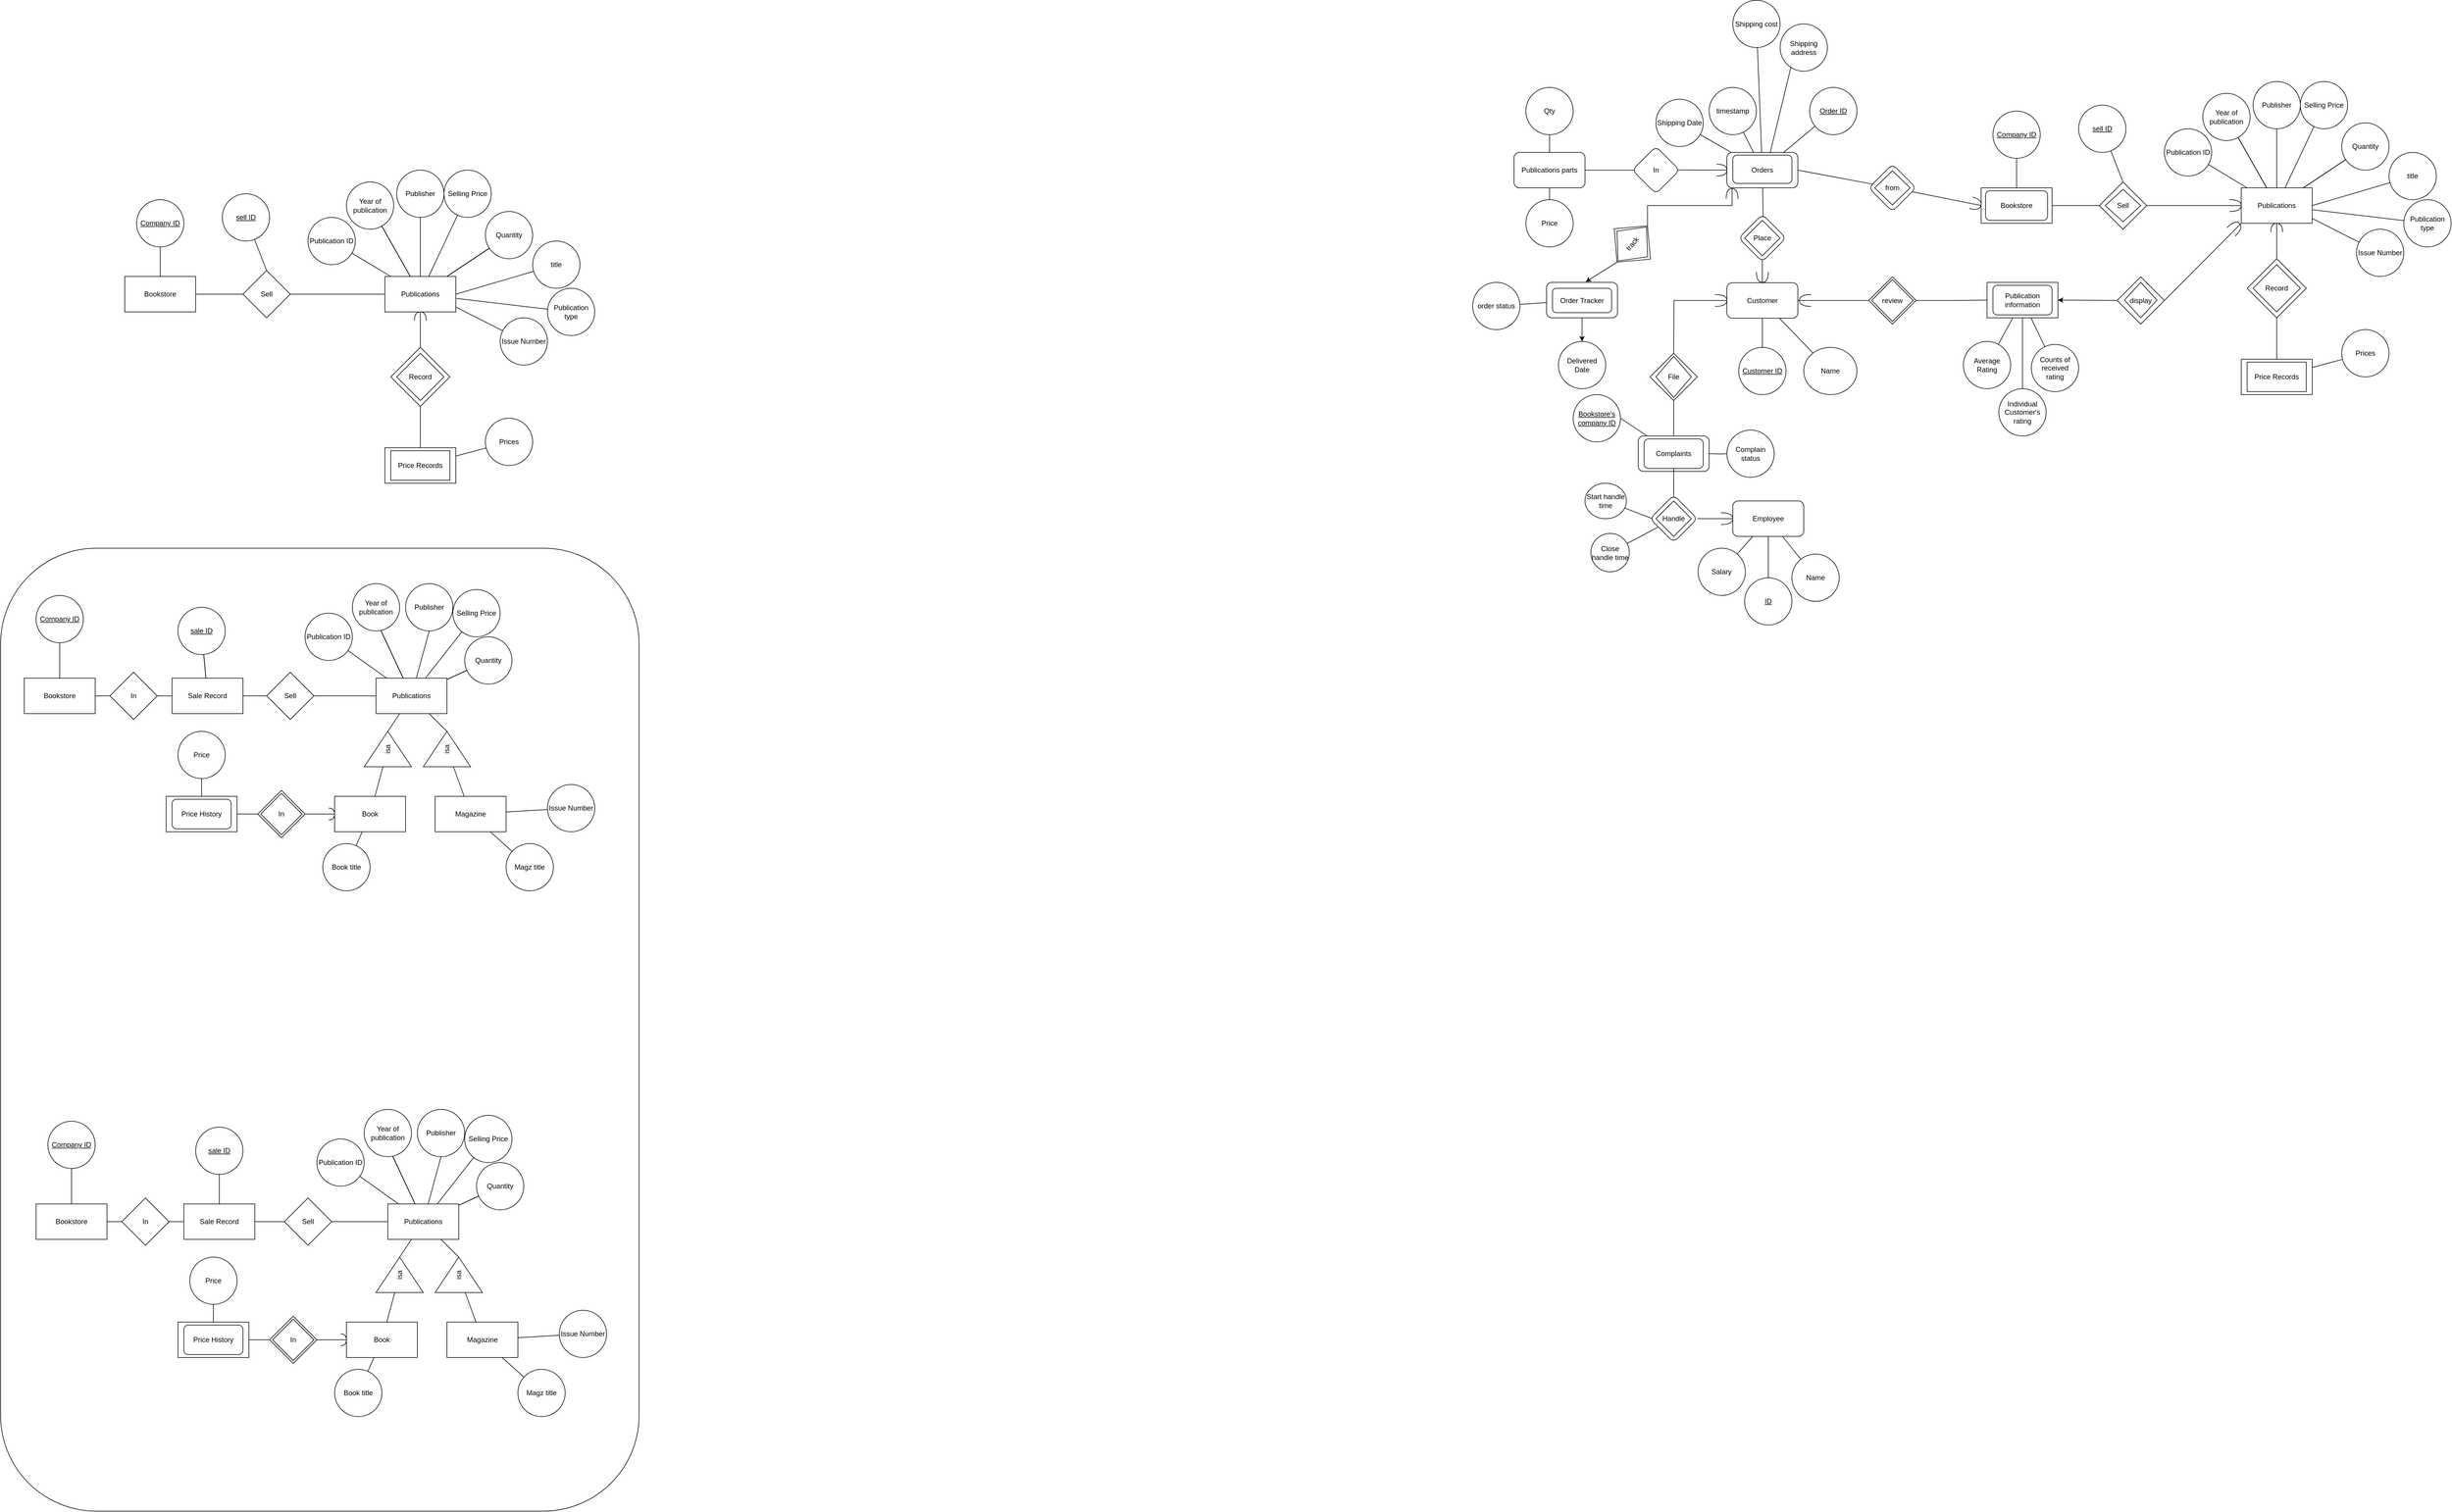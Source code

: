 <mxfile version="20.8.13" type="github">
  <diagram name="Page-1" id="UGpGQobV8O3LMXFNhxI_">
    <mxGraphModel dx="819" dy="437" grid="1" gridSize="10" guides="1" tooltips="1" connect="1" arrows="1" fold="1" page="1" pageScale="1" pageWidth="20000" pageHeight="20000" math="0" shadow="0">
      <root>
        <mxCell id="0" />
        <mxCell id="1" parent="0" />
        <mxCell id="8KUH7G-HfBnXNfQAI-Gk-9" value="" style="edgeStyle=orthogonalEdgeStyle;rounded=0;orthogonalLoop=1;jettySize=auto;html=1;strokeColor=default;strokeWidth=1;endArrow=none;endFill=0;" parent="1" source="8KUH7G-HfBnXNfQAI-Gk-1" target="8KUH7G-HfBnXNfQAI-Gk-3" edge="1">
          <mxGeometry relative="1" as="geometry" />
        </mxCell>
        <mxCell id="8KUH7G-HfBnXNfQAI-Gk-14" value="" style="edgeStyle=entityRelationEdgeStyle;rounded=0;orthogonalLoop=1;jettySize=auto;html=1;strokeColor=default;strokeWidth=1;endArrow=none;endFill=0;" parent="1" source="8KUH7G-HfBnXNfQAI-Gk-1" target="8KUH7G-HfBnXNfQAI-Gk-13" edge="1">
          <mxGeometry relative="1" as="geometry" />
        </mxCell>
        <mxCell id="8KUH7G-HfBnXNfQAI-Gk-1" value="Bookstore" style="rounded=0;whiteSpace=wrap;html=1;" parent="1" vertex="1">
          <mxGeometry x="3470" y="2000" width="120" height="60" as="geometry" />
        </mxCell>
        <mxCell id="8KUH7G-HfBnXNfQAI-Gk-3" value="&lt;u&gt;Company ID&lt;/u&gt;" style="ellipse;whiteSpace=wrap;html=1;rounded=0;" parent="1" vertex="1">
          <mxGeometry x="3490" y="1870" width="80" height="80" as="geometry" />
        </mxCell>
        <mxCell id="8KUH7G-HfBnXNfQAI-Gk-16" value="" style="edgeStyle=entityRelationEdgeStyle;rounded=0;orthogonalLoop=1;jettySize=auto;html=1;strokeColor=default;strokeWidth=1;endArrow=none;endFill=0;" parent="1" source="8KUH7G-HfBnXNfQAI-Gk-13" target="8KUH7G-HfBnXNfQAI-Gk-15" edge="1">
          <mxGeometry relative="1" as="geometry" />
        </mxCell>
        <mxCell id="gNkTMh6Id7qYWvXkSb06-4" value="" style="rounded=0;orthogonalLoop=1;jettySize=auto;html=1;endArrow=none;endFill=0;exitX=0.5;exitY=0;exitDx=0;exitDy=0;" edge="1" parent="1" source="8KUH7G-HfBnXNfQAI-Gk-13" target="gNkTMh6Id7qYWvXkSb06-3">
          <mxGeometry relative="1" as="geometry" />
        </mxCell>
        <mxCell id="8KUH7G-HfBnXNfQAI-Gk-13" value="Sell" style="rhombus;whiteSpace=wrap;html=1;rounded=0;" parent="1" vertex="1">
          <mxGeometry x="3670" y="1990" width="80" height="80" as="geometry" />
        </mxCell>
        <mxCell id="8KUH7G-HfBnXNfQAI-Gk-18" value="" style="rounded=0;orthogonalLoop=1;jettySize=auto;html=1;strokeColor=default;strokeWidth=1;endArrow=none;endFill=0;" parent="1" source="8KUH7G-HfBnXNfQAI-Gk-15" target="8KUH7G-HfBnXNfQAI-Gk-17" edge="1">
          <mxGeometry relative="1" as="geometry" />
        </mxCell>
        <mxCell id="8KUH7G-HfBnXNfQAI-Gk-21" value="" style="edgeStyle=none;rounded=0;orthogonalLoop=1;jettySize=auto;html=1;strokeColor=default;strokeWidth=1;endArrow=none;endFill=0;" parent="1" source="8KUH7G-HfBnXNfQAI-Gk-15" target="8KUH7G-HfBnXNfQAI-Gk-19" edge="1">
          <mxGeometry relative="1" as="geometry" />
        </mxCell>
        <mxCell id="8KUH7G-HfBnXNfQAI-Gk-22" value="" style="edgeStyle=none;rounded=0;orthogonalLoop=1;jettySize=auto;html=1;strokeColor=default;strokeWidth=1;endArrow=none;endFill=0;" parent="1" source="8KUH7G-HfBnXNfQAI-Gk-15" target="8KUH7G-HfBnXNfQAI-Gk-19" edge="1">
          <mxGeometry relative="1" as="geometry" />
        </mxCell>
        <mxCell id="8KUH7G-HfBnXNfQAI-Gk-24" value="" style="edgeStyle=none;rounded=0;orthogonalLoop=1;jettySize=auto;html=1;strokeColor=default;strokeWidth=1;endArrow=none;endFill=0;" parent="1" source="8KUH7G-HfBnXNfQAI-Gk-15" target="8KUH7G-HfBnXNfQAI-Gk-23" edge="1">
          <mxGeometry relative="1" as="geometry" />
        </mxCell>
        <mxCell id="8KUH7G-HfBnXNfQAI-Gk-26" value="" style="edgeStyle=none;rounded=0;orthogonalLoop=1;jettySize=auto;html=1;strokeColor=default;strokeWidth=1;endArrow=none;endFill=0;" parent="1" source="8KUH7G-HfBnXNfQAI-Gk-15" target="8KUH7G-HfBnXNfQAI-Gk-25" edge="1">
          <mxGeometry relative="1" as="geometry" />
        </mxCell>
        <mxCell id="8KUH7G-HfBnXNfQAI-Gk-29" value="" style="edgeStyle=none;rounded=0;orthogonalLoop=1;jettySize=auto;html=1;strokeColor=default;strokeWidth=1;endArrow=none;endFill=0;" parent="1" source="8KUH7G-HfBnXNfQAI-Gk-15" target="8KUH7G-HfBnXNfQAI-Gk-28" edge="1">
          <mxGeometry relative="1" as="geometry" />
        </mxCell>
        <mxCell id="8KUH7G-HfBnXNfQAI-Gk-36" value="" style="edgeStyle=none;rounded=0;orthogonalLoop=1;jettySize=auto;html=1;strokeColor=default;strokeWidth=1;endArrow=none;endFill=0;" parent="1" source="8KUH7G-HfBnXNfQAI-Gk-15" target="8KUH7G-HfBnXNfQAI-Gk-28" edge="1">
          <mxGeometry relative="1" as="geometry" />
        </mxCell>
        <mxCell id="8KUH7G-HfBnXNfQAI-Gk-37" value="" style="edgeStyle=none;rounded=0;orthogonalLoop=1;jettySize=auto;html=1;strokeColor=default;strokeWidth=1;endArrow=none;endFill=0;" parent="1" source="8KUH7G-HfBnXNfQAI-Gk-15" target="8KUH7G-HfBnXNfQAI-Gk-28" edge="1">
          <mxGeometry relative="1" as="geometry" />
        </mxCell>
        <mxCell id="gNkTMh6Id7qYWvXkSb06-9" value="" style="edgeStyle=none;rounded=0;orthogonalLoop=1;jettySize=auto;html=1;endArrow=none;endFill=0;entryX=0.5;entryY=0;entryDx=0;entryDy=0;startArrow=none;exitX=0.5;exitY=1;exitDx=0;exitDy=0;" edge="1" parent="1" source="8KUH7G-HfBnXNfQAI-Gk-15" target="gNkTMh6Id7qYWvXkSb06-10">
          <mxGeometry relative="1" as="geometry">
            <mxPoint x="3970" y="2075" as="sourcePoint" />
            <mxPoint x="3970" y="2100" as="targetPoint" />
          </mxGeometry>
        </mxCell>
        <mxCell id="8KUH7G-HfBnXNfQAI-Gk-15" value="Publications" style="whiteSpace=wrap;html=1;rounded=0;" parent="1" vertex="1">
          <mxGeometry x="3910" y="2000" width="120" height="60" as="geometry" />
        </mxCell>
        <mxCell id="8KUH7G-HfBnXNfQAI-Gk-17" value="Publication ID" style="ellipse;whiteSpace=wrap;html=1;rounded=0;" parent="1" vertex="1">
          <mxGeometry x="3780" y="1900" width="80" height="80" as="geometry" />
        </mxCell>
        <mxCell id="8KUH7G-HfBnXNfQAI-Gk-20" value="" style="edgeStyle=none;rounded=0;orthogonalLoop=1;jettySize=auto;html=1;strokeColor=default;strokeWidth=1;endArrow=none;endFill=0;" parent="1" source="8KUH7G-HfBnXNfQAI-Gk-19" target="8KUH7G-HfBnXNfQAI-Gk-15" edge="1">
          <mxGeometry relative="1" as="geometry" />
        </mxCell>
        <mxCell id="8KUH7G-HfBnXNfQAI-Gk-19" value="Year of publication" style="ellipse;whiteSpace=wrap;html=1;rounded=0;" parent="1" vertex="1">
          <mxGeometry x="3845" y="1840" width="80" height="80" as="geometry" />
        </mxCell>
        <mxCell id="8KUH7G-HfBnXNfQAI-Gk-23" value="Publisher" style="ellipse;whiteSpace=wrap;html=1;rounded=0;" parent="1" vertex="1">
          <mxGeometry x="3930" y="1820" width="80" height="80" as="geometry" />
        </mxCell>
        <mxCell id="8KUH7G-HfBnXNfQAI-Gk-25" value="Selling Price" style="ellipse;whiteSpace=wrap;html=1;rounded=0;" parent="1" vertex="1">
          <mxGeometry x="4010" y="1820" width="80" height="80" as="geometry" />
        </mxCell>
        <mxCell id="8KUH7G-HfBnXNfQAI-Gk-28" value="Quantity" style="ellipse;whiteSpace=wrap;html=1;rounded=0;" parent="1" vertex="1">
          <mxGeometry x="4080" y="1890" width="80" height="80" as="geometry" />
        </mxCell>
        <mxCell id="8KUH7G-HfBnXNfQAI-Gk-43" value="" style="edgeStyle=none;rounded=0;orthogonalLoop=1;jettySize=auto;html=1;strokeColor=default;strokeWidth=1;endArrow=none;endFill=0;exitX=0.997;exitY=0.86;exitDx=0;exitDy=0;exitPerimeter=0;" parent="1" source="8KUH7G-HfBnXNfQAI-Gk-15" target="8KUH7G-HfBnXNfQAI-Gk-42" edge="1">
          <mxGeometry relative="1" as="geometry" />
        </mxCell>
        <mxCell id="8KUH7G-HfBnXNfQAI-Gk-42" value="Issue Number" style="ellipse;whiteSpace=wrap;html=1;" parent="1" vertex="1">
          <mxGeometry x="4105" y="2070" width="80" height="80" as="geometry" />
        </mxCell>
        <mxCell id="gNkTMh6Id7qYWvXkSb06-1" style="rounded=0;orthogonalLoop=1;jettySize=auto;html=1;entryX=1;entryY=0.5;entryDx=0;entryDy=0;endArrow=none;endFill=0;" edge="1" parent="1" source="8KUH7G-HfBnXNfQAI-Gk-44" target="8KUH7G-HfBnXNfQAI-Gk-15">
          <mxGeometry relative="1" as="geometry" />
        </mxCell>
        <mxCell id="8KUH7G-HfBnXNfQAI-Gk-44" value="title" style="ellipse;whiteSpace=wrap;html=1;" parent="1" vertex="1">
          <mxGeometry x="4160" y="1940" width="80" height="80" as="geometry" />
        </mxCell>
        <mxCell id="pQ--oXbe_eNPsOLO-dRt-9" value="" style="edgeStyle=none;rounded=0;orthogonalLoop=1;jettySize=auto;html=1;strokeColor=default;strokeWidth=1;endArrow=none;endFill=0;" parent="1" source="8KUH7G-HfBnXNfQAI-Gk-50" target="pQ--oXbe_eNPsOLO-dRt-8" edge="1">
          <mxGeometry relative="1" as="geometry" />
        </mxCell>
        <mxCell id="8KUH7G-HfBnXNfQAI-Gk-50" value="Bookstore" style="rounded=0;whiteSpace=wrap;html=1;" parent="1" vertex="1">
          <mxGeometry x="3300" y="2680" width="120" height="60" as="geometry" />
        </mxCell>
        <mxCell id="pQ--oXbe_eNPsOLO-dRt-7" style="edgeStyle=none;rounded=0;orthogonalLoop=1;jettySize=auto;html=1;strokeColor=default;strokeWidth=1;endArrow=none;endFill=0;" parent="1" source="8KUH7G-HfBnXNfQAI-Gk-51" target="8KUH7G-HfBnXNfQAI-Gk-50" edge="1">
          <mxGeometry relative="1" as="geometry" />
        </mxCell>
        <mxCell id="8KUH7G-HfBnXNfQAI-Gk-51" value="&lt;u&gt;Company ID&lt;/u&gt;" style="ellipse;whiteSpace=wrap;html=1;rounded=0;" parent="1" vertex="1">
          <mxGeometry x="3320" y="2540" width="80" height="80" as="geometry" />
        </mxCell>
        <mxCell id="pQ--oXbe_eNPsOLO-dRt-1" value="" style="edgeStyle=none;rounded=0;orthogonalLoop=1;jettySize=auto;html=1;strokeColor=default;strokeWidth=1;endArrow=none;endFill=0;" parent="1" source="8KUH7G-HfBnXNfQAI-Gk-53" target="8KUH7G-HfBnXNfQAI-Gk-63" edge="1">
          <mxGeometry relative="1" as="geometry" />
        </mxCell>
        <mxCell id="pQ--oXbe_eNPsOLO-dRt-12" value="" style="edgeStyle=none;rounded=0;orthogonalLoop=1;jettySize=auto;html=1;strokeColor=default;strokeWidth=1;endArrow=none;endFill=0;" parent="1" source="8KUH7G-HfBnXNfQAI-Gk-53" target="pQ--oXbe_eNPsOLO-dRt-10" edge="1">
          <mxGeometry relative="1" as="geometry" />
        </mxCell>
        <mxCell id="8KUH7G-HfBnXNfQAI-Gk-53" value="Sell" style="rhombus;whiteSpace=wrap;html=1;rounded=0;" parent="1" vertex="1">
          <mxGeometry x="3710" y="2670" width="80" height="80" as="geometry" />
        </mxCell>
        <mxCell id="8KUH7G-HfBnXNfQAI-Gk-54" value="" style="rounded=0;orthogonalLoop=1;jettySize=auto;html=1;strokeColor=default;strokeWidth=1;endArrow=none;endFill=0;" parent="1" source="8KUH7G-HfBnXNfQAI-Gk-63" target="8KUH7G-HfBnXNfQAI-Gk-64" edge="1">
          <mxGeometry relative="1" as="geometry" />
        </mxCell>
        <mxCell id="8KUH7G-HfBnXNfQAI-Gk-55" value="" style="edgeStyle=none;rounded=0;orthogonalLoop=1;jettySize=auto;html=1;strokeColor=default;strokeWidth=1;endArrow=none;endFill=0;" parent="1" source="8KUH7G-HfBnXNfQAI-Gk-63" edge="1">
          <mxGeometry relative="1" as="geometry">
            <mxPoint x="3901.915" y="2596.247" as="targetPoint" />
          </mxGeometry>
        </mxCell>
        <mxCell id="8KUH7G-HfBnXNfQAI-Gk-56" value="" style="edgeStyle=none;rounded=0;orthogonalLoop=1;jettySize=auto;html=1;strokeColor=default;strokeWidth=1;endArrow=none;endFill=0;" parent="1" source="8KUH7G-HfBnXNfQAI-Gk-63" edge="1">
          <mxGeometry relative="1" as="geometry">
            <mxPoint x="3901.915" y="2596.247" as="targetPoint" />
          </mxGeometry>
        </mxCell>
        <mxCell id="8KUH7G-HfBnXNfQAI-Gk-57" value="" style="edgeStyle=none;rounded=0;orthogonalLoop=1;jettySize=auto;html=1;strokeColor=default;strokeWidth=1;endArrow=none;endFill=0;entryX=0.5;entryY=1;entryDx=0;entryDy=0;" parent="1" source="8KUH7G-HfBnXNfQAI-Gk-63" target="8KUH7G-HfBnXNfQAI-Gk-85" edge="1">
          <mxGeometry relative="1" as="geometry">
            <mxPoint x="3969.713" y="2599.649" as="targetPoint" />
          </mxGeometry>
        </mxCell>
        <mxCell id="8KUH7G-HfBnXNfQAI-Gk-58" value="" style="edgeStyle=none;rounded=0;orthogonalLoop=1;jettySize=auto;html=1;strokeColor=default;strokeWidth=1;endArrow=none;endFill=0;" parent="1" source="8KUH7G-HfBnXNfQAI-Gk-63" target="8KUH7G-HfBnXNfQAI-Gk-66" edge="1">
          <mxGeometry relative="1" as="geometry" />
        </mxCell>
        <mxCell id="8KUH7G-HfBnXNfQAI-Gk-59" value="" style="edgeStyle=none;rounded=0;orthogonalLoop=1;jettySize=auto;html=1;strokeColor=default;strokeWidth=1;endArrow=none;endFill=0;" parent="1" source="8KUH7G-HfBnXNfQAI-Gk-63" target="8KUH7G-HfBnXNfQAI-Gk-67" edge="1">
          <mxGeometry relative="1" as="geometry" />
        </mxCell>
        <mxCell id="8KUH7G-HfBnXNfQAI-Gk-60" value="" style="edgeStyle=none;rounded=0;orthogonalLoop=1;jettySize=auto;html=1;strokeColor=default;strokeWidth=1;endArrow=none;endFill=0;" parent="1" source="8KUH7G-HfBnXNfQAI-Gk-63" target="8KUH7G-HfBnXNfQAI-Gk-67" edge="1">
          <mxGeometry relative="1" as="geometry" />
        </mxCell>
        <mxCell id="8KUH7G-HfBnXNfQAI-Gk-61" value="" style="edgeStyle=none;rounded=0;orthogonalLoop=1;jettySize=auto;html=1;strokeColor=default;strokeWidth=1;endArrow=none;endFill=0;" parent="1" source="8KUH7G-HfBnXNfQAI-Gk-63" target="8KUH7G-HfBnXNfQAI-Gk-67" edge="1">
          <mxGeometry relative="1" as="geometry" />
        </mxCell>
        <mxCell id="8KUH7G-HfBnXNfQAI-Gk-62" style="edgeStyle=none;rounded=0;orthogonalLoop=1;jettySize=auto;html=1;strokeColor=default;strokeWidth=1;endArrow=none;endFill=0;entryX=1;entryY=0.5;entryDx=0;entryDy=0;" parent="1" source="8KUH7G-HfBnXNfQAI-Gk-63" target="8KUH7G-HfBnXNfQAI-Gk-74" edge="1">
          <mxGeometry relative="1" as="geometry">
            <mxPoint x="4005" y="2790" as="targetPoint" />
          </mxGeometry>
        </mxCell>
        <mxCell id="8KUH7G-HfBnXNfQAI-Gk-63" value="Publications" style="whiteSpace=wrap;html=1;rounded=0;" parent="1" vertex="1">
          <mxGeometry x="3895" y="2680" width="120" height="60" as="geometry" />
        </mxCell>
        <mxCell id="8KUH7G-HfBnXNfQAI-Gk-64" value="Publication ID" style="ellipse;whiteSpace=wrap;html=1;rounded=0;" parent="1" vertex="1">
          <mxGeometry x="3775" y="2570" width="80" height="80" as="geometry" />
        </mxCell>
        <mxCell id="8KUH7G-HfBnXNfQAI-Gk-65" value="" style="edgeStyle=none;rounded=0;orthogonalLoop=1;jettySize=auto;html=1;strokeColor=default;strokeWidth=1;endArrow=none;endFill=0;" parent="1" target="8KUH7G-HfBnXNfQAI-Gk-63" edge="1">
          <mxGeometry relative="1" as="geometry">
            <mxPoint x="3901.805" y="2596.299" as="sourcePoint" />
          </mxGeometry>
        </mxCell>
        <mxCell id="8KUH7G-HfBnXNfQAI-Gk-66" value="Selling Price" style="ellipse;whiteSpace=wrap;html=1;rounded=0;" parent="1" vertex="1">
          <mxGeometry x="4025" y="2530" width="80" height="80" as="geometry" />
        </mxCell>
        <mxCell id="8KUH7G-HfBnXNfQAI-Gk-67" value="Quantity" style="ellipse;whiteSpace=wrap;html=1;rounded=0;" parent="1" vertex="1">
          <mxGeometry x="4045" y="2610" width="80" height="80" as="geometry" />
        </mxCell>
        <mxCell id="8KUH7G-HfBnXNfQAI-Gk-68" value="" style="edgeStyle=none;rounded=0;orthogonalLoop=1;jettySize=auto;html=1;strokeColor=default;strokeWidth=1;endArrow=none;endFill=0;exitX=1;exitY=0.5;exitDx=0;exitDy=0;" parent="1" source="8KUH7G-HfBnXNfQAI-Gk-70" target="8KUH7G-HfBnXNfQAI-Gk-63" edge="1">
          <mxGeometry relative="1" as="geometry" />
        </mxCell>
        <mxCell id="8KUH7G-HfBnXNfQAI-Gk-69" value="" style="edgeStyle=none;rounded=0;orthogonalLoop=1;jettySize=auto;html=1;strokeColor=default;strokeWidth=1;endArrow=none;endFill=0;" parent="1" source="8KUH7G-HfBnXNfQAI-Gk-70" target="8KUH7G-HfBnXNfQAI-Gk-72" edge="1">
          <mxGeometry relative="1" as="geometry" />
        </mxCell>
        <mxCell id="8KUH7G-HfBnXNfQAI-Gk-70" value="isa" style="triangle;whiteSpace=wrap;html=1;rounded=0;rotation=-90;" parent="1" vertex="1">
          <mxGeometry x="3885" y="2760" width="60" height="80" as="geometry" />
        </mxCell>
        <mxCell id="8KUH7G-HfBnXNfQAI-Gk-71" value="" style="edgeStyle=none;rounded=0;orthogonalLoop=1;jettySize=auto;html=1;strokeColor=default;strokeWidth=1;endArrow=none;endFill=0;" parent="1" source="8KUH7G-HfBnXNfQAI-Gk-72" target="8KUH7G-HfBnXNfQAI-Gk-80" edge="1">
          <mxGeometry relative="1" as="geometry" />
        </mxCell>
        <mxCell id="pQ--oXbe_eNPsOLO-dRt-23" value="" style="edgeStyle=none;rounded=0;orthogonalLoop=1;jettySize=auto;html=1;strokeColor=default;strokeWidth=1;endArrow=none;endFill=0;" parent="1" source="8KUH7G-HfBnXNfQAI-Gk-72" edge="1">
          <mxGeometry relative="1" as="geometry">
            <mxPoint x="3775" y="2910.0" as="targetPoint" />
          </mxGeometry>
        </mxCell>
        <mxCell id="8KUH7G-HfBnXNfQAI-Gk-72" value="Book" style="whiteSpace=wrap;html=1;rounded=0;" parent="1" vertex="1">
          <mxGeometry x="3825" y="2880" width="120" height="60" as="geometry" />
        </mxCell>
        <mxCell id="8KUH7G-HfBnXNfQAI-Gk-73" value="" style="edgeStyle=none;rounded=0;orthogonalLoop=1;jettySize=auto;html=1;strokeColor=default;strokeWidth=1;endArrow=none;endFill=0;" parent="1" source="8KUH7G-HfBnXNfQAI-Gk-74" target="8KUH7G-HfBnXNfQAI-Gk-77" edge="1">
          <mxGeometry relative="1" as="geometry" />
        </mxCell>
        <mxCell id="8KUH7G-HfBnXNfQAI-Gk-74" value="isa" style="triangle;whiteSpace=wrap;html=1;rotation=-90;" parent="1" vertex="1">
          <mxGeometry x="3985" y="2760" width="60" height="80" as="geometry" />
        </mxCell>
        <mxCell id="8KUH7G-HfBnXNfQAI-Gk-75" value="" style="edgeStyle=none;rounded=0;orthogonalLoop=1;jettySize=auto;html=1;strokeColor=default;strokeWidth=1;endArrow=none;endFill=0;" parent="1" source="8KUH7G-HfBnXNfQAI-Gk-77" target="8KUH7G-HfBnXNfQAI-Gk-78" edge="1">
          <mxGeometry relative="1" as="geometry" />
        </mxCell>
        <mxCell id="8KUH7G-HfBnXNfQAI-Gk-76" value="" style="edgeStyle=none;rounded=0;orthogonalLoop=1;jettySize=auto;html=1;strokeColor=default;strokeWidth=1;endArrow=none;endFill=0;" parent="1" source="8KUH7G-HfBnXNfQAI-Gk-77" target="8KUH7G-HfBnXNfQAI-Gk-79" edge="1">
          <mxGeometry relative="1" as="geometry" />
        </mxCell>
        <mxCell id="8KUH7G-HfBnXNfQAI-Gk-77" value="Magazine" style="whiteSpace=wrap;html=1;" parent="1" vertex="1">
          <mxGeometry x="3995" y="2880" width="120" height="60" as="geometry" />
        </mxCell>
        <mxCell id="8KUH7G-HfBnXNfQAI-Gk-78" value="Issue Number" style="ellipse;whiteSpace=wrap;html=1;" parent="1" vertex="1">
          <mxGeometry x="4185" y="2860" width="80" height="80" as="geometry" />
        </mxCell>
        <mxCell id="8KUH7G-HfBnXNfQAI-Gk-79" value="Magz title" style="ellipse;whiteSpace=wrap;html=1;" parent="1" vertex="1">
          <mxGeometry x="4115" y="2960" width="80" height="80" as="geometry" />
        </mxCell>
        <mxCell id="8KUH7G-HfBnXNfQAI-Gk-80" value="Book title" style="ellipse;whiteSpace=wrap;html=1;rounded=0;" parent="1" vertex="1">
          <mxGeometry x="3805" y="2960" width="80" height="80" as="geometry" />
        </mxCell>
        <mxCell id="8KUH7G-HfBnXNfQAI-Gk-84" value="Year of publication" style="ellipse;whiteSpace=wrap;html=1;rounded=0;" parent="1" vertex="1">
          <mxGeometry x="3855" y="2520" width="80" height="80" as="geometry" />
        </mxCell>
        <mxCell id="8KUH7G-HfBnXNfQAI-Gk-85" value="Publisher" style="ellipse;whiteSpace=wrap;html=1;rounded=0;" parent="1" vertex="1">
          <mxGeometry x="3945" y="2520" width="80" height="80" as="geometry" />
        </mxCell>
        <mxCell id="pQ--oXbe_eNPsOLO-dRt-4" value="" style="edgeStyle=none;rounded=0;orthogonalLoop=1;jettySize=auto;html=1;strokeColor=default;strokeWidth=1;endArrow=none;endFill=0;" parent="1" target="8KUH7G-HfBnXNfQAI-Gk-53" edge="1">
          <mxGeometry relative="1" as="geometry">
            <mxPoint x="3670" y="2710" as="sourcePoint" />
          </mxGeometry>
        </mxCell>
        <mxCell id="pQ--oXbe_eNPsOLO-dRt-11" value="" style="edgeStyle=none;rounded=0;orthogonalLoop=1;jettySize=auto;html=1;strokeColor=default;strokeWidth=1;endArrow=none;endFill=0;" parent="1" source="pQ--oXbe_eNPsOLO-dRt-8" target="pQ--oXbe_eNPsOLO-dRt-10" edge="1">
          <mxGeometry relative="1" as="geometry" />
        </mxCell>
        <mxCell id="pQ--oXbe_eNPsOLO-dRt-8" value="In" style="rhombus;whiteSpace=wrap;html=1;rounded=0;" parent="1" vertex="1">
          <mxGeometry x="3445" y="2670" width="80" height="80" as="geometry" />
        </mxCell>
        <mxCell id="pQ--oXbe_eNPsOLO-dRt-14" value="" style="edgeStyle=none;rounded=0;orthogonalLoop=1;jettySize=auto;html=1;strokeColor=default;strokeWidth=1;endArrow=none;endFill=0;" parent="1" source="pQ--oXbe_eNPsOLO-dRt-10" target="pQ--oXbe_eNPsOLO-dRt-13" edge="1">
          <mxGeometry relative="1" as="geometry" />
        </mxCell>
        <mxCell id="pQ--oXbe_eNPsOLO-dRt-15" value="" style="edgeStyle=none;rounded=0;orthogonalLoop=1;jettySize=auto;html=1;strokeColor=default;strokeWidth=1;endArrow=none;endFill=0;" parent="1" source="pQ--oXbe_eNPsOLO-dRt-10" target="pQ--oXbe_eNPsOLO-dRt-13" edge="1">
          <mxGeometry relative="1" as="geometry" />
        </mxCell>
        <mxCell id="pQ--oXbe_eNPsOLO-dRt-10" value="Sale Record" style="whiteSpace=wrap;html=1;rounded=0;" parent="1" vertex="1">
          <mxGeometry x="3550" y="2680" width="120" height="60" as="geometry" />
        </mxCell>
        <mxCell id="pQ--oXbe_eNPsOLO-dRt-13" value="&lt;u&gt;sale ID&lt;/u&gt;" style="ellipse;whiteSpace=wrap;html=1;rounded=0;" parent="1" vertex="1">
          <mxGeometry x="3560" y="2560" width="80" height="80" as="geometry" />
        </mxCell>
        <mxCell id="pQ--oXbe_eNPsOLO-dRt-25" value="" style="edgeStyle=none;rounded=0;orthogonalLoop=1;jettySize=auto;html=1;strokeColor=default;strokeWidth=1;endArrow=none;endFill=0;" parent="1" target="pQ--oXbe_eNPsOLO-dRt-24" edge="1">
          <mxGeometry relative="1" as="geometry">
            <mxPoint x="3695" y="2910.0" as="sourcePoint" />
          </mxGeometry>
        </mxCell>
        <mxCell id="pQ--oXbe_eNPsOLO-dRt-28" value="" style="edgeStyle=none;rounded=0;orthogonalLoop=1;jettySize=auto;html=1;strokeColor=default;strokeWidth=1;endArrow=none;endFill=0;" parent="1" source="pQ--oXbe_eNPsOLO-dRt-24" target="pQ--oXbe_eNPsOLO-dRt-27" edge="1">
          <mxGeometry relative="1" as="geometry" />
        </mxCell>
        <mxCell id="pQ--oXbe_eNPsOLO-dRt-27" value="Price" style="ellipse;whiteSpace=wrap;html=1;rounded=0;" parent="1" vertex="1">
          <mxGeometry x="3560" y="2770" width="80" height="80" as="geometry" />
        </mxCell>
        <mxCell id="pQ--oXbe_eNPsOLO-dRt-24" value="Price History" style="whiteSpace=wrap;html=1;rounded=0;" parent="1" vertex="1">
          <mxGeometry x="3540" y="2880" width="120" height="60" as="geometry" />
        </mxCell>
        <mxCell id="pQ--oXbe_eNPsOLO-dRt-35" value="" style="rounded=1;whiteSpace=wrap;html=1;fillColor=none;" parent="1" vertex="1">
          <mxGeometry x="3550" y="2885" width="100" height="50" as="geometry" />
        </mxCell>
        <mxCell id="pQ--oXbe_eNPsOLO-dRt-36" value="" style="shape=requiredInterface;html=1;verticalLabelPosition=bottom;sketch=0;fillColor=none;" parent="1" vertex="1">
          <mxGeometry x="3815" y="2900" width="10" height="20" as="geometry" />
        </mxCell>
        <mxCell id="pQ--oXbe_eNPsOLO-dRt-37" value="" style="edgeStyle=none;rounded=0;orthogonalLoop=1;jettySize=auto;html=1;strokeColor=default;strokeWidth=1;endArrow=none;endFill=0;" parent="1" source="pQ--oXbe_eNPsOLO-dRt-38" target="pQ--oXbe_eNPsOLO-dRt-76" edge="1">
          <mxGeometry relative="1" as="geometry" />
        </mxCell>
        <mxCell id="pQ--oXbe_eNPsOLO-dRt-38" value="Bookstore" style="rounded=0;whiteSpace=wrap;html=1;" parent="1" vertex="1">
          <mxGeometry x="3320" y="3570" width="120" height="60" as="geometry" />
        </mxCell>
        <mxCell id="pQ--oXbe_eNPsOLO-dRt-39" style="edgeStyle=none;rounded=0;orthogonalLoop=1;jettySize=auto;html=1;strokeColor=default;strokeWidth=1;endArrow=none;endFill=0;" parent="1" source="pQ--oXbe_eNPsOLO-dRt-40" target="pQ--oXbe_eNPsOLO-dRt-38" edge="1">
          <mxGeometry relative="1" as="geometry" />
        </mxCell>
        <mxCell id="pQ--oXbe_eNPsOLO-dRt-40" value="&lt;u&gt;Company ID&lt;/u&gt;" style="ellipse;whiteSpace=wrap;html=1;rounded=0;" parent="1" vertex="1">
          <mxGeometry x="3340" y="3430" width="80" height="80" as="geometry" />
        </mxCell>
        <mxCell id="pQ--oXbe_eNPsOLO-dRt-41" value="" style="edgeStyle=none;rounded=0;orthogonalLoop=1;jettySize=auto;html=1;strokeColor=default;strokeWidth=1;endArrow=none;endFill=0;" parent="1" source="pQ--oXbe_eNPsOLO-dRt-43" target="pQ--oXbe_eNPsOLO-dRt-53" edge="1">
          <mxGeometry relative="1" as="geometry" />
        </mxCell>
        <mxCell id="pQ--oXbe_eNPsOLO-dRt-42" value="" style="edgeStyle=none;rounded=0;orthogonalLoop=1;jettySize=auto;html=1;strokeColor=default;strokeWidth=1;endArrow=none;endFill=0;" parent="1" source="pQ--oXbe_eNPsOLO-dRt-43" target="pQ--oXbe_eNPsOLO-dRt-79" edge="1">
          <mxGeometry relative="1" as="geometry" />
        </mxCell>
        <mxCell id="pQ--oXbe_eNPsOLO-dRt-43" value="Sell" style="rhombus;whiteSpace=wrap;html=1;rounded=0;" parent="1" vertex="1">
          <mxGeometry x="3740" y="3560" width="80" height="80" as="geometry" />
        </mxCell>
        <mxCell id="pQ--oXbe_eNPsOLO-dRt-44" value="" style="rounded=0;orthogonalLoop=1;jettySize=auto;html=1;strokeColor=default;strokeWidth=1;endArrow=none;endFill=0;" parent="1" source="pQ--oXbe_eNPsOLO-dRt-53" target="pQ--oXbe_eNPsOLO-dRt-54" edge="1">
          <mxGeometry relative="1" as="geometry" />
        </mxCell>
        <mxCell id="pQ--oXbe_eNPsOLO-dRt-45" value="" style="edgeStyle=none;rounded=0;orthogonalLoop=1;jettySize=auto;html=1;strokeColor=default;strokeWidth=1;endArrow=none;endFill=0;" parent="1" source="pQ--oXbe_eNPsOLO-dRt-53" edge="1">
          <mxGeometry relative="1" as="geometry">
            <mxPoint x="3921.915" y="3486.247" as="targetPoint" />
          </mxGeometry>
        </mxCell>
        <mxCell id="pQ--oXbe_eNPsOLO-dRt-46" value="" style="edgeStyle=none;rounded=0;orthogonalLoop=1;jettySize=auto;html=1;strokeColor=default;strokeWidth=1;endArrow=none;endFill=0;" parent="1" source="pQ--oXbe_eNPsOLO-dRt-53" edge="1">
          <mxGeometry relative="1" as="geometry">
            <mxPoint x="3921.915" y="3486.247" as="targetPoint" />
          </mxGeometry>
        </mxCell>
        <mxCell id="pQ--oXbe_eNPsOLO-dRt-47" value="" style="edgeStyle=none;rounded=0;orthogonalLoop=1;jettySize=auto;html=1;strokeColor=default;strokeWidth=1;endArrow=none;endFill=0;entryX=0.5;entryY=1;entryDx=0;entryDy=0;" parent="1" source="pQ--oXbe_eNPsOLO-dRt-53" target="pQ--oXbe_eNPsOLO-dRt-73" edge="1">
          <mxGeometry relative="1" as="geometry">
            <mxPoint x="3989.713" y="3489.649" as="targetPoint" />
          </mxGeometry>
        </mxCell>
        <mxCell id="pQ--oXbe_eNPsOLO-dRt-48" value="" style="edgeStyle=none;rounded=0;orthogonalLoop=1;jettySize=auto;html=1;strokeColor=default;strokeWidth=1;endArrow=none;endFill=0;" parent="1" source="pQ--oXbe_eNPsOLO-dRt-53" target="pQ--oXbe_eNPsOLO-dRt-56" edge="1">
          <mxGeometry relative="1" as="geometry" />
        </mxCell>
        <mxCell id="pQ--oXbe_eNPsOLO-dRt-49" value="" style="edgeStyle=none;rounded=0;orthogonalLoop=1;jettySize=auto;html=1;strokeColor=default;strokeWidth=1;endArrow=none;endFill=0;" parent="1" source="pQ--oXbe_eNPsOLO-dRt-53" target="pQ--oXbe_eNPsOLO-dRt-57" edge="1">
          <mxGeometry relative="1" as="geometry" />
        </mxCell>
        <mxCell id="pQ--oXbe_eNPsOLO-dRt-50" value="" style="edgeStyle=none;rounded=0;orthogonalLoop=1;jettySize=auto;html=1;strokeColor=default;strokeWidth=1;endArrow=none;endFill=0;" parent="1" source="pQ--oXbe_eNPsOLO-dRt-53" target="pQ--oXbe_eNPsOLO-dRt-57" edge="1">
          <mxGeometry relative="1" as="geometry" />
        </mxCell>
        <mxCell id="pQ--oXbe_eNPsOLO-dRt-51" value="" style="edgeStyle=none;rounded=0;orthogonalLoop=1;jettySize=auto;html=1;strokeColor=default;strokeWidth=1;endArrow=none;endFill=0;" parent="1" source="pQ--oXbe_eNPsOLO-dRt-53" target="pQ--oXbe_eNPsOLO-dRt-57" edge="1">
          <mxGeometry relative="1" as="geometry" />
        </mxCell>
        <mxCell id="pQ--oXbe_eNPsOLO-dRt-52" style="edgeStyle=none;rounded=0;orthogonalLoop=1;jettySize=auto;html=1;strokeColor=default;strokeWidth=1;endArrow=none;endFill=0;entryX=1;entryY=0.5;entryDx=0;entryDy=0;" parent="1" source="pQ--oXbe_eNPsOLO-dRt-53" target="pQ--oXbe_eNPsOLO-dRt-65" edge="1">
          <mxGeometry relative="1" as="geometry">
            <mxPoint x="4025" y="3680" as="targetPoint" />
          </mxGeometry>
        </mxCell>
        <mxCell id="pQ--oXbe_eNPsOLO-dRt-53" value="Publications" style="whiteSpace=wrap;html=1;rounded=0;" parent="1" vertex="1">
          <mxGeometry x="3915" y="3570" width="120" height="60" as="geometry" />
        </mxCell>
        <mxCell id="pQ--oXbe_eNPsOLO-dRt-54" value="Publication ID" style="ellipse;whiteSpace=wrap;html=1;rounded=0;" parent="1" vertex="1">
          <mxGeometry x="3795" y="3460" width="80" height="80" as="geometry" />
        </mxCell>
        <mxCell id="pQ--oXbe_eNPsOLO-dRt-55" value="" style="edgeStyle=none;rounded=0;orthogonalLoop=1;jettySize=auto;html=1;strokeColor=default;strokeWidth=1;endArrow=none;endFill=0;" parent="1" target="pQ--oXbe_eNPsOLO-dRt-53" edge="1">
          <mxGeometry relative="1" as="geometry">
            <mxPoint x="3921.805" y="3486.299" as="sourcePoint" />
          </mxGeometry>
        </mxCell>
        <mxCell id="pQ--oXbe_eNPsOLO-dRt-56" value="Selling Price" style="ellipse;whiteSpace=wrap;html=1;rounded=0;" parent="1" vertex="1">
          <mxGeometry x="4045" y="3420" width="80" height="80" as="geometry" />
        </mxCell>
        <mxCell id="pQ--oXbe_eNPsOLO-dRt-57" value="Quantity" style="ellipse;whiteSpace=wrap;html=1;rounded=0;" parent="1" vertex="1">
          <mxGeometry x="4065" y="3500" width="80" height="80" as="geometry" />
        </mxCell>
        <mxCell id="pQ--oXbe_eNPsOLO-dRt-58" value="" style="edgeStyle=none;rounded=0;orthogonalLoop=1;jettySize=auto;html=1;strokeColor=default;strokeWidth=1;endArrow=none;endFill=0;exitX=1;exitY=0.5;exitDx=0;exitDy=0;" parent="1" source="pQ--oXbe_eNPsOLO-dRt-60" target="pQ--oXbe_eNPsOLO-dRt-53" edge="1">
          <mxGeometry relative="1" as="geometry" />
        </mxCell>
        <mxCell id="pQ--oXbe_eNPsOLO-dRt-59" value="" style="edgeStyle=none;rounded=0;orthogonalLoop=1;jettySize=auto;html=1;strokeColor=default;strokeWidth=1;endArrow=none;endFill=0;" parent="1" source="pQ--oXbe_eNPsOLO-dRt-60" target="pQ--oXbe_eNPsOLO-dRt-63" edge="1">
          <mxGeometry relative="1" as="geometry" />
        </mxCell>
        <mxCell id="pQ--oXbe_eNPsOLO-dRt-60" value="isa" style="triangle;whiteSpace=wrap;html=1;rounded=0;rotation=-90;" parent="1" vertex="1">
          <mxGeometry x="3905" y="3650" width="60" height="80" as="geometry" />
        </mxCell>
        <mxCell id="pQ--oXbe_eNPsOLO-dRt-61" value="" style="edgeStyle=none;rounded=0;orthogonalLoop=1;jettySize=auto;html=1;strokeColor=default;strokeWidth=1;endArrow=none;endFill=0;" parent="1" source="pQ--oXbe_eNPsOLO-dRt-63" target="pQ--oXbe_eNPsOLO-dRt-71" edge="1">
          <mxGeometry relative="1" as="geometry" />
        </mxCell>
        <mxCell id="pQ--oXbe_eNPsOLO-dRt-62" value="" style="edgeStyle=none;rounded=0;orthogonalLoop=1;jettySize=auto;html=1;strokeColor=default;strokeWidth=1;endArrow=none;endFill=0;" parent="1" source="pQ--oXbe_eNPsOLO-dRt-63" target="pQ--oXbe_eNPsOLO-dRt-82" edge="1">
          <mxGeometry relative="1" as="geometry" />
        </mxCell>
        <mxCell id="pQ--oXbe_eNPsOLO-dRt-63" value="Book" style="whiteSpace=wrap;html=1;rounded=0;" parent="1" vertex="1">
          <mxGeometry x="3845" y="3770" width="120" height="60" as="geometry" />
        </mxCell>
        <mxCell id="pQ--oXbe_eNPsOLO-dRt-64" value="" style="edgeStyle=none;rounded=0;orthogonalLoop=1;jettySize=auto;html=1;strokeColor=default;strokeWidth=1;endArrow=none;endFill=0;" parent="1" source="pQ--oXbe_eNPsOLO-dRt-65" target="pQ--oXbe_eNPsOLO-dRt-68" edge="1">
          <mxGeometry relative="1" as="geometry" />
        </mxCell>
        <mxCell id="pQ--oXbe_eNPsOLO-dRt-65" value="isa" style="triangle;whiteSpace=wrap;html=1;rotation=-90;" parent="1" vertex="1">
          <mxGeometry x="4005" y="3650" width="60" height="80" as="geometry" />
        </mxCell>
        <mxCell id="pQ--oXbe_eNPsOLO-dRt-66" value="" style="edgeStyle=none;rounded=0;orthogonalLoop=1;jettySize=auto;html=1;strokeColor=default;strokeWidth=1;endArrow=none;endFill=0;" parent="1" source="pQ--oXbe_eNPsOLO-dRt-68" target="pQ--oXbe_eNPsOLO-dRt-69" edge="1">
          <mxGeometry relative="1" as="geometry" />
        </mxCell>
        <mxCell id="pQ--oXbe_eNPsOLO-dRt-67" value="" style="edgeStyle=none;rounded=0;orthogonalLoop=1;jettySize=auto;html=1;strokeColor=default;strokeWidth=1;endArrow=none;endFill=0;" parent="1" source="pQ--oXbe_eNPsOLO-dRt-68" target="pQ--oXbe_eNPsOLO-dRt-70" edge="1">
          <mxGeometry relative="1" as="geometry" />
        </mxCell>
        <mxCell id="pQ--oXbe_eNPsOLO-dRt-68" value="Magazine" style="whiteSpace=wrap;html=1;" parent="1" vertex="1">
          <mxGeometry x="4015" y="3770" width="120" height="60" as="geometry" />
        </mxCell>
        <mxCell id="pQ--oXbe_eNPsOLO-dRt-69" value="Issue Number" style="ellipse;whiteSpace=wrap;html=1;" parent="1" vertex="1">
          <mxGeometry x="4205" y="3750" width="80" height="80" as="geometry" />
        </mxCell>
        <mxCell id="pQ--oXbe_eNPsOLO-dRt-70" value="Magz title" style="ellipse;whiteSpace=wrap;html=1;" parent="1" vertex="1">
          <mxGeometry x="4135" y="3850" width="80" height="80" as="geometry" />
        </mxCell>
        <mxCell id="pQ--oXbe_eNPsOLO-dRt-71" value="Book title" style="ellipse;whiteSpace=wrap;html=1;rounded=0;" parent="1" vertex="1">
          <mxGeometry x="3825" y="3850" width="80" height="80" as="geometry" />
        </mxCell>
        <mxCell id="pQ--oXbe_eNPsOLO-dRt-72" value="Year of publication" style="ellipse;whiteSpace=wrap;html=1;rounded=0;" parent="1" vertex="1">
          <mxGeometry x="3875" y="3410" width="80" height="80" as="geometry" />
        </mxCell>
        <mxCell id="pQ--oXbe_eNPsOLO-dRt-73" value="Publisher" style="ellipse;whiteSpace=wrap;html=1;rounded=0;" parent="1" vertex="1">
          <mxGeometry x="3965" y="3410" width="80" height="80" as="geometry" />
        </mxCell>
        <mxCell id="pQ--oXbe_eNPsOLO-dRt-74" value="" style="edgeStyle=none;rounded=0;orthogonalLoop=1;jettySize=auto;html=1;strokeColor=default;strokeWidth=1;endArrow=none;endFill=0;" parent="1" target="pQ--oXbe_eNPsOLO-dRt-43" edge="1">
          <mxGeometry relative="1" as="geometry">
            <mxPoint x="3690" y="3600" as="sourcePoint" />
          </mxGeometry>
        </mxCell>
        <mxCell id="pQ--oXbe_eNPsOLO-dRt-75" value="" style="edgeStyle=none;rounded=0;orthogonalLoop=1;jettySize=auto;html=1;strokeColor=default;strokeWidth=1;endArrow=none;endFill=0;" parent="1" source="pQ--oXbe_eNPsOLO-dRt-76" target="pQ--oXbe_eNPsOLO-dRt-79" edge="1">
          <mxGeometry relative="1" as="geometry" />
        </mxCell>
        <mxCell id="pQ--oXbe_eNPsOLO-dRt-76" value="In" style="rhombus;whiteSpace=wrap;html=1;rounded=0;" parent="1" vertex="1">
          <mxGeometry x="3465" y="3560" width="80" height="80" as="geometry" />
        </mxCell>
        <mxCell id="pQ--oXbe_eNPsOLO-dRt-77" value="" style="edgeStyle=none;rounded=0;orthogonalLoop=1;jettySize=auto;html=1;strokeColor=default;strokeWidth=1;endArrow=none;endFill=0;" parent="1" source="pQ--oXbe_eNPsOLO-dRt-79" target="pQ--oXbe_eNPsOLO-dRt-80" edge="1">
          <mxGeometry relative="1" as="geometry" />
        </mxCell>
        <mxCell id="pQ--oXbe_eNPsOLO-dRt-78" value="" style="edgeStyle=none;rounded=0;orthogonalLoop=1;jettySize=auto;html=1;strokeColor=default;strokeWidth=1;endArrow=none;endFill=0;" parent="1" source="pQ--oXbe_eNPsOLO-dRt-79" target="pQ--oXbe_eNPsOLO-dRt-80" edge="1">
          <mxGeometry relative="1" as="geometry" />
        </mxCell>
        <mxCell id="pQ--oXbe_eNPsOLO-dRt-79" value="Sale Record" style="whiteSpace=wrap;html=1;rounded=0;" parent="1" vertex="1">
          <mxGeometry x="3570" y="3570" width="120" height="60" as="geometry" />
        </mxCell>
        <mxCell id="pQ--oXbe_eNPsOLO-dRt-80" value="&lt;u&gt;sale ID&lt;/u&gt;" style="ellipse;whiteSpace=wrap;html=1;rounded=0;" parent="1" vertex="1">
          <mxGeometry x="3590" y="3440" width="80" height="80" as="geometry" />
        </mxCell>
        <mxCell id="pQ--oXbe_eNPsOLO-dRt-81" value="" style="edgeStyle=none;rounded=0;orthogonalLoop=1;jettySize=auto;html=1;strokeColor=default;strokeWidth=1;endArrow=none;endFill=0;" parent="1" source="pQ--oXbe_eNPsOLO-dRt-82" target="pQ--oXbe_eNPsOLO-dRt-85" edge="1">
          <mxGeometry relative="1" as="geometry" />
        </mxCell>
        <mxCell id="pQ--oXbe_eNPsOLO-dRt-82" value="In" style="rhombus;whiteSpace=wrap;html=1;rounded=0;" parent="1" vertex="1">
          <mxGeometry x="3715" y="3760" width="80" height="80" as="geometry" />
        </mxCell>
        <mxCell id="pQ--oXbe_eNPsOLO-dRt-83" value="" style="edgeStyle=none;rounded=0;orthogonalLoop=1;jettySize=auto;html=1;strokeColor=default;strokeWidth=1;endArrow=none;endFill=0;" parent="1" source="pQ--oXbe_eNPsOLO-dRt-85" target="pQ--oXbe_eNPsOLO-dRt-84" edge="1">
          <mxGeometry relative="1" as="geometry" />
        </mxCell>
        <mxCell id="pQ--oXbe_eNPsOLO-dRt-84" value="Price" style="ellipse;whiteSpace=wrap;html=1;rounded=0;" parent="1" vertex="1">
          <mxGeometry x="3580" y="3660" width="80" height="80" as="geometry" />
        </mxCell>
        <mxCell id="pQ--oXbe_eNPsOLO-dRt-85" value="Price History" style="whiteSpace=wrap;html=1;rounded=0;" parent="1" vertex="1">
          <mxGeometry x="3560" y="3770" width="120" height="60" as="geometry" />
        </mxCell>
        <mxCell id="pQ--oXbe_eNPsOLO-dRt-87" value="" style="rounded=1;whiteSpace=wrap;html=1;fillColor=none;" parent="1" vertex="1">
          <mxGeometry x="3570" y="3775" width="100" height="50" as="geometry" />
        </mxCell>
        <mxCell id="pQ--oXbe_eNPsOLO-dRt-88" value="" style="shape=requiredInterface;html=1;verticalLabelPosition=bottom;sketch=0;fillColor=none;" parent="1" vertex="1">
          <mxGeometry x="3835" y="3790" width="10" height="20" as="geometry" />
        </mxCell>
        <mxCell id="pQ--oXbe_eNPsOLO-dRt-90" value="" style="rhombus;whiteSpace=wrap;html=1;fillColor=none;" parent="1" vertex="1">
          <mxGeometry x="3720" y="3765" width="70" height="70" as="geometry" />
        </mxCell>
        <mxCell id="pQ--oXbe_eNPsOLO-dRt-91" value="In" style="rhombus;whiteSpace=wrap;html=1;rounded=0;" parent="1" vertex="1">
          <mxGeometry x="3695" y="2870" width="80" height="80" as="geometry" />
        </mxCell>
        <mxCell id="pQ--oXbe_eNPsOLO-dRt-92" value="" style="rhombus;whiteSpace=wrap;html=1;fillColor=none;" parent="1" vertex="1">
          <mxGeometry x="3700" y="2875" width="70" height="70" as="geometry" />
        </mxCell>
        <mxCell id="gNkTMh6Id7qYWvXkSb06-3" value="&lt;u&gt;sell ID&lt;/u&gt;" style="ellipse;whiteSpace=wrap;html=1;rounded=0;" vertex="1" parent="1">
          <mxGeometry x="3635" y="1860" width="80" height="80" as="geometry" />
        </mxCell>
        <mxCell id="gNkTMh6Id7qYWvXkSb06-6" style="edgeStyle=none;rounded=0;orthogonalLoop=1;jettySize=auto;html=1;entryX=1.008;entryY=0.619;entryDx=0;entryDy=0;entryPerimeter=0;endArrow=none;endFill=0;" edge="1" parent="1" source="gNkTMh6Id7qYWvXkSb06-5" target="8KUH7G-HfBnXNfQAI-Gk-15">
          <mxGeometry relative="1" as="geometry" />
        </mxCell>
        <mxCell id="gNkTMh6Id7qYWvXkSb06-5" value="Publication type" style="ellipse;whiteSpace=wrap;html=1;aspect=fixed;" vertex="1" parent="1">
          <mxGeometry x="4185" y="2020" width="80" height="80" as="geometry" />
        </mxCell>
        <mxCell id="gNkTMh6Id7qYWvXkSb06-10" value="Record" style="rhombus;whiteSpace=wrap;html=1;" vertex="1" parent="1">
          <mxGeometry x="3920" y="2120" width="100" height="100" as="geometry" />
        </mxCell>
        <mxCell id="gNkTMh6Id7qYWvXkSb06-13" value="" style="edgeStyle=none;rounded=0;orthogonalLoop=1;jettySize=auto;html=1;endArrow=none;endFill=0;exitX=0.5;exitY=1;exitDx=0;exitDy=0;" edge="1" parent="1" source="gNkTMh6Id7qYWvXkSb06-10" target="gNkTMh6Id7qYWvXkSb06-12">
          <mxGeometry relative="1" as="geometry">
            <mxPoint x="3910" y="2230" as="sourcePoint" />
          </mxGeometry>
        </mxCell>
        <mxCell id="gNkTMh6Id7qYWvXkSb06-11" value="" style="rhombus;whiteSpace=wrap;html=1;fillColor=none;" vertex="1" parent="1">
          <mxGeometry x="3930" y="2130" width="80" height="80" as="geometry" />
        </mxCell>
        <mxCell id="gNkTMh6Id7qYWvXkSb06-20" value="" style="edgeStyle=none;rounded=0;orthogonalLoop=1;jettySize=auto;html=1;endArrow=none;endFill=0;" edge="1" parent="1" source="gNkTMh6Id7qYWvXkSb06-12" target="gNkTMh6Id7qYWvXkSb06-19">
          <mxGeometry relative="1" as="geometry" />
        </mxCell>
        <mxCell id="gNkTMh6Id7qYWvXkSb06-12" value="" style="whiteSpace=wrap;html=1;fillColor=none;" vertex="1" parent="1">
          <mxGeometry x="3910" y="2290" width="120" height="60" as="geometry" />
        </mxCell>
        <mxCell id="gNkTMh6Id7qYWvXkSb06-14" value="Price Records" style="rounded=0;whiteSpace=wrap;html=1;fillColor=none;" vertex="1" parent="1">
          <mxGeometry x="3920" y="2295" width="100" height="50" as="geometry" />
        </mxCell>
        <mxCell id="gNkTMh6Id7qYWvXkSb06-17" value="" style="shape=requiredInterface;html=1;verticalLabelPosition=bottom;sketch=0;fillColor=none;rotation=-90;" vertex="1" parent="1">
          <mxGeometry x="3962.5" y="2057.5" width="15" height="20" as="geometry" />
        </mxCell>
        <mxCell id="gNkTMh6Id7qYWvXkSb06-19" value="Prices" style="ellipse;whiteSpace=wrap;html=1;fillColor=none;" vertex="1" parent="1">
          <mxGeometry x="4080" y="2240" width="80" height="80" as="geometry" />
        </mxCell>
        <mxCell id="gNkTMh6Id7qYWvXkSb06-21" value="" style="edgeStyle=orthogonalEdgeStyle;rounded=0;orthogonalLoop=1;jettySize=auto;html=1;strokeColor=default;strokeWidth=1;endArrow=none;endFill=0;" edge="1" parent="1" source="gNkTMh6Id7qYWvXkSb06-23" target="gNkTMh6Id7qYWvXkSb06-24">
          <mxGeometry relative="1" as="geometry" />
        </mxCell>
        <mxCell id="gNkTMh6Id7qYWvXkSb06-22" value="" style="edgeStyle=entityRelationEdgeStyle;rounded=0;orthogonalLoop=1;jettySize=auto;html=1;strokeColor=default;strokeWidth=1;endArrow=none;endFill=0;" edge="1" parent="1" source="gNkTMh6Id7qYWvXkSb06-23" target="gNkTMh6Id7qYWvXkSb06-27">
          <mxGeometry relative="1" as="geometry" />
        </mxCell>
        <mxCell id="gNkTMh6Id7qYWvXkSb06-23" value="Bookstore" style="rounded=0;whiteSpace=wrap;html=1;" vertex="1" parent="1">
          <mxGeometry x="6610" y="1850" width="120" height="60" as="geometry" />
        </mxCell>
        <mxCell id="gNkTMh6Id7qYWvXkSb06-24" value="&lt;u&gt;Company ID&lt;/u&gt;" style="ellipse;whiteSpace=wrap;html=1;rounded=0;" vertex="1" parent="1">
          <mxGeometry x="6630" y="1720" width="80" height="80" as="geometry" />
        </mxCell>
        <mxCell id="gNkTMh6Id7qYWvXkSb06-25" value="" style="edgeStyle=entityRelationEdgeStyle;rounded=0;orthogonalLoop=1;jettySize=auto;html=1;strokeColor=default;strokeWidth=1;endArrow=none;endFill=0;" edge="1" parent="1" source="gNkTMh6Id7qYWvXkSb06-27" target="gNkTMh6Id7qYWvXkSb06-37">
          <mxGeometry relative="1" as="geometry" />
        </mxCell>
        <mxCell id="gNkTMh6Id7qYWvXkSb06-26" value="" style="rounded=0;orthogonalLoop=1;jettySize=auto;html=1;endArrow=none;endFill=0;exitX=0.5;exitY=0;exitDx=0;exitDy=0;" edge="1" parent="1" source="gNkTMh6Id7qYWvXkSb06-27" target="gNkTMh6Id7qYWvXkSb06-48">
          <mxGeometry relative="1" as="geometry" />
        </mxCell>
        <mxCell id="gNkTMh6Id7qYWvXkSb06-27" value="Sell" style="rhombus;whiteSpace=wrap;html=1;rounded=0;" vertex="1" parent="1">
          <mxGeometry x="6810" y="1840" width="80" height="80" as="geometry" />
        </mxCell>
        <mxCell id="gNkTMh6Id7qYWvXkSb06-28" value="" style="rounded=0;orthogonalLoop=1;jettySize=auto;html=1;strokeColor=default;strokeWidth=1;endArrow=none;endFill=0;" edge="1" parent="1" source="gNkTMh6Id7qYWvXkSb06-37" target="gNkTMh6Id7qYWvXkSb06-38">
          <mxGeometry relative="1" as="geometry" />
        </mxCell>
        <mxCell id="gNkTMh6Id7qYWvXkSb06-29" value="" style="edgeStyle=none;rounded=0;orthogonalLoop=1;jettySize=auto;html=1;strokeColor=default;strokeWidth=1;endArrow=none;endFill=0;" edge="1" parent="1" source="gNkTMh6Id7qYWvXkSb06-37" target="gNkTMh6Id7qYWvXkSb06-40">
          <mxGeometry relative="1" as="geometry" />
        </mxCell>
        <mxCell id="gNkTMh6Id7qYWvXkSb06-30" value="" style="edgeStyle=none;rounded=0;orthogonalLoop=1;jettySize=auto;html=1;strokeColor=default;strokeWidth=1;endArrow=none;endFill=0;" edge="1" parent="1" source="gNkTMh6Id7qYWvXkSb06-37" target="gNkTMh6Id7qYWvXkSb06-40">
          <mxGeometry relative="1" as="geometry" />
        </mxCell>
        <mxCell id="gNkTMh6Id7qYWvXkSb06-31" value="" style="edgeStyle=none;rounded=0;orthogonalLoop=1;jettySize=auto;html=1;strokeColor=default;strokeWidth=1;endArrow=none;endFill=0;" edge="1" parent="1" source="gNkTMh6Id7qYWvXkSb06-37" target="gNkTMh6Id7qYWvXkSb06-41">
          <mxGeometry relative="1" as="geometry" />
        </mxCell>
        <mxCell id="gNkTMh6Id7qYWvXkSb06-32" value="" style="edgeStyle=none;rounded=0;orthogonalLoop=1;jettySize=auto;html=1;strokeColor=default;strokeWidth=1;endArrow=none;endFill=0;" edge="1" parent="1" source="gNkTMh6Id7qYWvXkSb06-37" target="gNkTMh6Id7qYWvXkSb06-42">
          <mxGeometry relative="1" as="geometry" />
        </mxCell>
        <mxCell id="gNkTMh6Id7qYWvXkSb06-33" value="" style="edgeStyle=none;rounded=0;orthogonalLoop=1;jettySize=auto;html=1;strokeColor=default;strokeWidth=1;endArrow=none;endFill=0;" edge="1" parent="1" source="gNkTMh6Id7qYWvXkSb06-37" target="gNkTMh6Id7qYWvXkSb06-43">
          <mxGeometry relative="1" as="geometry" />
        </mxCell>
        <mxCell id="gNkTMh6Id7qYWvXkSb06-34" value="" style="edgeStyle=none;rounded=0;orthogonalLoop=1;jettySize=auto;html=1;strokeColor=default;strokeWidth=1;endArrow=none;endFill=0;" edge="1" parent="1" source="gNkTMh6Id7qYWvXkSb06-37" target="gNkTMh6Id7qYWvXkSb06-43">
          <mxGeometry relative="1" as="geometry" />
        </mxCell>
        <mxCell id="gNkTMh6Id7qYWvXkSb06-35" value="" style="edgeStyle=none;rounded=0;orthogonalLoop=1;jettySize=auto;html=1;strokeColor=default;strokeWidth=1;endArrow=none;endFill=0;" edge="1" parent="1" source="gNkTMh6Id7qYWvXkSb06-37" target="gNkTMh6Id7qYWvXkSb06-43">
          <mxGeometry relative="1" as="geometry" />
        </mxCell>
        <mxCell id="gNkTMh6Id7qYWvXkSb06-36" value="" style="edgeStyle=none;rounded=0;orthogonalLoop=1;jettySize=auto;html=1;endArrow=none;endFill=0;entryX=0.5;entryY=0;entryDx=0;entryDy=0;startArrow=none;exitX=0.5;exitY=1;exitDx=0;exitDy=0;" edge="1" parent="1" source="gNkTMh6Id7qYWvXkSb06-37" target="gNkTMh6Id7qYWvXkSb06-51">
          <mxGeometry relative="1" as="geometry">
            <mxPoint x="7110" y="1925" as="sourcePoint" />
            <mxPoint x="7110" y="1950" as="targetPoint" />
          </mxGeometry>
        </mxCell>
        <mxCell id="gNkTMh6Id7qYWvXkSb06-37" value="Publications" style="whiteSpace=wrap;html=1;rounded=0;" vertex="1" parent="1">
          <mxGeometry x="7050" y="1850" width="120" height="60" as="geometry" />
        </mxCell>
        <mxCell id="gNkTMh6Id7qYWvXkSb06-38" value="Publication ID" style="ellipse;whiteSpace=wrap;html=1;rounded=0;" vertex="1" parent="1">
          <mxGeometry x="6920" y="1750" width="80" height="80" as="geometry" />
        </mxCell>
        <mxCell id="gNkTMh6Id7qYWvXkSb06-39" value="" style="edgeStyle=none;rounded=0;orthogonalLoop=1;jettySize=auto;html=1;strokeColor=default;strokeWidth=1;endArrow=none;endFill=0;" edge="1" parent="1" source="gNkTMh6Id7qYWvXkSb06-40" target="gNkTMh6Id7qYWvXkSb06-37">
          <mxGeometry relative="1" as="geometry" />
        </mxCell>
        <mxCell id="gNkTMh6Id7qYWvXkSb06-40" value="Year of publication" style="ellipse;whiteSpace=wrap;html=1;rounded=0;" vertex="1" parent="1">
          <mxGeometry x="6985" y="1690" width="80" height="80" as="geometry" />
        </mxCell>
        <mxCell id="gNkTMh6Id7qYWvXkSb06-41" value="Publisher" style="ellipse;whiteSpace=wrap;html=1;rounded=0;" vertex="1" parent="1">
          <mxGeometry x="7070" y="1670" width="80" height="80" as="geometry" />
        </mxCell>
        <mxCell id="gNkTMh6Id7qYWvXkSb06-42" value="Selling Price" style="ellipse;whiteSpace=wrap;html=1;rounded=0;" vertex="1" parent="1">
          <mxGeometry x="7150" y="1670" width="80" height="80" as="geometry" />
        </mxCell>
        <mxCell id="gNkTMh6Id7qYWvXkSb06-43" value="Quantity" style="ellipse;whiteSpace=wrap;html=1;rounded=0;" vertex="1" parent="1">
          <mxGeometry x="7220" y="1740" width="80" height="80" as="geometry" />
        </mxCell>
        <mxCell id="gNkTMh6Id7qYWvXkSb06-44" value="" style="edgeStyle=none;rounded=0;orthogonalLoop=1;jettySize=auto;html=1;strokeColor=default;strokeWidth=1;endArrow=none;endFill=0;exitX=0.997;exitY=0.86;exitDx=0;exitDy=0;exitPerimeter=0;" edge="1" parent="1" source="gNkTMh6Id7qYWvXkSb06-37" target="gNkTMh6Id7qYWvXkSb06-45">
          <mxGeometry relative="1" as="geometry" />
        </mxCell>
        <mxCell id="gNkTMh6Id7qYWvXkSb06-45" value="Issue Number" style="ellipse;whiteSpace=wrap;html=1;" vertex="1" parent="1">
          <mxGeometry x="7245" y="1920" width="80" height="80" as="geometry" />
        </mxCell>
        <mxCell id="gNkTMh6Id7qYWvXkSb06-46" style="rounded=0;orthogonalLoop=1;jettySize=auto;html=1;entryX=1;entryY=0.5;entryDx=0;entryDy=0;endArrow=none;endFill=0;" edge="1" parent="1" source="gNkTMh6Id7qYWvXkSb06-47" target="gNkTMh6Id7qYWvXkSb06-37">
          <mxGeometry relative="1" as="geometry" />
        </mxCell>
        <mxCell id="gNkTMh6Id7qYWvXkSb06-47" value="title" style="ellipse;whiteSpace=wrap;html=1;" vertex="1" parent="1">
          <mxGeometry x="7300" y="1790" width="80" height="80" as="geometry" />
        </mxCell>
        <mxCell id="gNkTMh6Id7qYWvXkSb06-48" value="&lt;u&gt;sell ID&lt;/u&gt;" style="ellipse;whiteSpace=wrap;html=1;rounded=0;" vertex="1" parent="1">
          <mxGeometry x="6775" y="1710" width="80" height="80" as="geometry" />
        </mxCell>
        <mxCell id="gNkTMh6Id7qYWvXkSb06-49" style="edgeStyle=none;rounded=0;orthogonalLoop=1;jettySize=auto;html=1;entryX=1.008;entryY=0.619;entryDx=0;entryDy=0;entryPerimeter=0;endArrow=none;endFill=0;" edge="1" parent="1" source="gNkTMh6Id7qYWvXkSb06-50" target="gNkTMh6Id7qYWvXkSb06-37">
          <mxGeometry relative="1" as="geometry" />
        </mxCell>
        <mxCell id="gNkTMh6Id7qYWvXkSb06-50" value="Publication type" style="ellipse;whiteSpace=wrap;html=1;aspect=fixed;" vertex="1" parent="1">
          <mxGeometry x="7325" y="1870" width="80" height="80" as="geometry" />
        </mxCell>
        <mxCell id="gNkTMh6Id7qYWvXkSb06-51" value="Record" style="rhombus;whiteSpace=wrap;html=1;" vertex="1" parent="1">
          <mxGeometry x="7060" y="1970" width="100" height="100" as="geometry" />
        </mxCell>
        <mxCell id="gNkTMh6Id7qYWvXkSb06-52" value="" style="edgeStyle=none;rounded=0;orthogonalLoop=1;jettySize=auto;html=1;endArrow=none;endFill=0;exitX=0.5;exitY=1;exitDx=0;exitDy=0;" edge="1" parent="1" source="gNkTMh6Id7qYWvXkSb06-51" target="gNkTMh6Id7qYWvXkSb06-55">
          <mxGeometry relative="1" as="geometry">
            <mxPoint x="7050" y="2080" as="sourcePoint" />
          </mxGeometry>
        </mxCell>
        <mxCell id="gNkTMh6Id7qYWvXkSb06-53" value="" style="rhombus;whiteSpace=wrap;html=1;fillColor=none;" vertex="1" parent="1">
          <mxGeometry x="7070" y="1980" width="80" height="80" as="geometry" />
        </mxCell>
        <mxCell id="gNkTMh6Id7qYWvXkSb06-54" value="" style="edgeStyle=none;rounded=0;orthogonalLoop=1;jettySize=auto;html=1;endArrow=none;endFill=0;" edge="1" parent="1" source="gNkTMh6Id7qYWvXkSb06-55" target="gNkTMh6Id7qYWvXkSb06-58">
          <mxGeometry relative="1" as="geometry" />
        </mxCell>
        <mxCell id="gNkTMh6Id7qYWvXkSb06-55" value="" style="whiteSpace=wrap;html=1;fillColor=none;" vertex="1" parent="1">
          <mxGeometry x="7050" y="2140" width="120" height="60" as="geometry" />
        </mxCell>
        <mxCell id="gNkTMh6Id7qYWvXkSb06-56" value="Price Records" style="rounded=0;whiteSpace=wrap;html=1;fillColor=none;" vertex="1" parent="1">
          <mxGeometry x="7060" y="2145" width="100" height="50" as="geometry" />
        </mxCell>
        <mxCell id="gNkTMh6Id7qYWvXkSb06-57" value="" style="shape=requiredInterface;html=1;verticalLabelPosition=bottom;sketch=0;fillColor=none;rotation=-90;" vertex="1" parent="1">
          <mxGeometry x="7102.5" y="1907.5" width="15" height="20" as="geometry" />
        </mxCell>
        <mxCell id="gNkTMh6Id7qYWvXkSb06-58" value="Prices" style="ellipse;whiteSpace=wrap;html=1;fillColor=none;" vertex="1" parent="1">
          <mxGeometry x="7220" y="2090" width="80" height="80" as="geometry" />
        </mxCell>
        <mxCell id="gNkTMh6Id7qYWvXkSb06-63" value="" style="edgeStyle=none;rounded=0;orthogonalLoop=1;jettySize=auto;html=1;endArrow=none;endFill=0;" edge="1" parent="1" source="gNkTMh6Id7qYWvXkSb06-59" target="gNkTMh6Id7qYWvXkSb06-62">
          <mxGeometry relative="1" as="geometry" />
        </mxCell>
        <mxCell id="gNkTMh6Id7qYWvXkSb06-65" value="" style="edgeStyle=none;rounded=0;orthogonalLoop=1;jettySize=auto;html=1;endArrow=none;endFill=0;" edge="1" parent="1" source="gNkTMh6Id7qYWvXkSb06-59" target="gNkTMh6Id7qYWvXkSb06-64">
          <mxGeometry relative="1" as="geometry" />
        </mxCell>
        <mxCell id="gNkTMh6Id7qYWvXkSb06-127" style="edgeStyle=orthogonalEdgeStyle;rounded=0;orthogonalLoop=1;jettySize=auto;html=1;strokeColor=default;endArrow=none;endFill=0;" edge="1" parent="1" source="gNkTMh6Id7qYWvXkSb06-59" target="gNkTMh6Id7qYWvXkSb06-128">
          <mxGeometry relative="1" as="geometry">
            <mxPoint x="6690" y="2220" as="targetPoint" />
          </mxGeometry>
        </mxCell>
        <mxCell id="gNkTMh6Id7qYWvXkSb06-148" style="edgeStyle=orthogonalEdgeStyle;rounded=0;orthogonalLoop=1;jettySize=auto;html=1;strokeColor=default;endArrow=none;endFill=0;" edge="1" parent="1" source="gNkTMh6Id7qYWvXkSb06-59">
          <mxGeometry relative="1" as="geometry">
            <mxPoint x="6090" y="2130" as="targetPoint" />
          </mxGeometry>
        </mxCell>
        <mxCell id="gNkTMh6Id7qYWvXkSb06-59" value="Customer" style="rounded=1;whiteSpace=wrap;html=1;fillColor=none;" vertex="1" parent="1">
          <mxGeometry x="6180" y="2010.63" width="120" height="60" as="geometry" />
        </mxCell>
        <mxCell id="gNkTMh6Id7qYWvXkSb06-62" value="&lt;u&gt;Customer ID&lt;/u&gt;" style="ellipse;whiteSpace=wrap;html=1;fillColor=none;rounded=1;" vertex="1" parent="1">
          <mxGeometry x="6200" y="2120" width="80" height="80" as="geometry" />
        </mxCell>
        <mxCell id="gNkTMh6Id7qYWvXkSb06-64" value="Name" style="ellipse;whiteSpace=wrap;html=1;fillColor=none;rounded=1;" vertex="1" parent="1">
          <mxGeometry x="6310" y="2120" width="90" height="80" as="geometry" />
        </mxCell>
        <mxCell id="gNkTMh6Id7qYWvXkSb06-70" value="" style="edgeStyle=none;rounded=0;orthogonalLoop=1;jettySize=auto;html=1;endArrow=none;endFill=0;" edge="1" parent="1" source="gNkTMh6Id7qYWvXkSb06-66" target="gNkTMh6Id7qYWvXkSb06-69">
          <mxGeometry relative="1" as="geometry" />
        </mxCell>
        <mxCell id="gNkTMh6Id7qYWvXkSb06-75" style="edgeStyle=none;rounded=0;orthogonalLoop=1;jettySize=auto;html=1;endArrow=none;endFill=0;" edge="1" parent="1" source="gNkTMh6Id7qYWvXkSb06-66" target="gNkTMh6Id7qYWvXkSb06-76">
          <mxGeometry relative="1" as="geometry">
            <mxPoint x="6280" y="1750" as="targetPoint" />
          </mxGeometry>
        </mxCell>
        <mxCell id="gNkTMh6Id7qYWvXkSb06-78" style="edgeStyle=none;rounded=0;orthogonalLoop=1;jettySize=auto;html=1;endArrow=none;endFill=0;entryX=0.229;entryY=0.912;entryDx=0;entryDy=0;entryPerimeter=0;exitX=0.609;exitY=0.019;exitDx=0;exitDy=0;exitPerimeter=0;" edge="1" parent="1" source="gNkTMh6Id7qYWvXkSb06-66" target="gNkTMh6Id7qYWvXkSb06-80">
          <mxGeometry relative="1" as="geometry">
            <mxPoint x="6340" y="1770" as="targetPoint" />
          </mxGeometry>
        </mxCell>
        <mxCell id="gNkTMh6Id7qYWvXkSb06-89" style="edgeStyle=none;rounded=0;orthogonalLoop=1;jettySize=auto;html=1;entryX=0.516;entryY=0.057;entryDx=0;entryDy=0;entryPerimeter=0;endArrow=none;endFill=0;" edge="1" parent="1" source="gNkTMh6Id7qYWvXkSb06-66" target="gNkTMh6Id7qYWvXkSb06-83">
          <mxGeometry relative="1" as="geometry" />
        </mxCell>
        <mxCell id="gNkTMh6Id7qYWvXkSb06-103" style="edgeStyle=none;rounded=0;orthogonalLoop=1;jettySize=auto;html=1;endArrow=none;endFill=0;" edge="1" parent="1" source="gNkTMh6Id7qYWvXkSb06-66" target="gNkTMh6Id7qYWvXkSb06-104">
          <mxGeometry relative="1" as="geometry">
            <mxPoint x="6110" y="1760" as="targetPoint" />
          </mxGeometry>
        </mxCell>
        <mxCell id="gNkTMh6Id7qYWvXkSb06-111" style="edgeStyle=orthogonalEdgeStyle;rounded=0;orthogonalLoop=1;jettySize=auto;html=1;entryX=1;entryY=0.5;entryDx=0;entryDy=0;endArrow=none;endFill=0;exitX=1;exitY=0.5;exitDx=0;exitDy=0;exitPerimeter=0;" edge="1" parent="1" source="gNkTMh6Id7qYWvXkSb06-112" target="gNkTMh6Id7qYWvXkSb06-106">
          <mxGeometry relative="1" as="geometry">
            <mxPoint x="6190" y="1880" as="sourcePoint" />
            <Array as="points">
              <mxPoint x="6189" y="1880" />
              <mxPoint x="6046" y="1880" />
            </Array>
          </mxGeometry>
        </mxCell>
        <mxCell id="gNkTMh6Id7qYWvXkSb06-66" value="Orders" style="rounded=1;whiteSpace=wrap;html=1;fillColor=none;" vertex="1" parent="1">
          <mxGeometry x="6180" y="1790" width="120" height="60" as="geometry" />
        </mxCell>
        <mxCell id="gNkTMh6Id7qYWvXkSb06-77" value="" style="edgeStyle=none;rounded=0;orthogonalLoop=1;jettySize=auto;html=1;endArrow=none;endFill=0;" edge="1" parent="1" source="gNkTMh6Id7qYWvXkSb06-67" target="gNkTMh6Id7qYWvXkSb06-66">
          <mxGeometry relative="1" as="geometry" />
        </mxCell>
        <mxCell id="gNkTMh6Id7qYWvXkSb06-67" value="&lt;u&gt;Order ID&lt;/u&gt;" style="ellipse;whiteSpace=wrap;html=1;fillColor=none;rounded=1;" vertex="1" parent="1">
          <mxGeometry x="6320" y="1680" width="80" height="80" as="geometry" />
        </mxCell>
        <mxCell id="gNkTMh6Id7qYWvXkSb06-69" value="timestamp" style="ellipse;whiteSpace=wrap;html=1;fillColor=none;rounded=1;" vertex="1" parent="1">
          <mxGeometry x="6150" y="1680" width="80" height="80" as="geometry" />
        </mxCell>
        <mxCell id="gNkTMh6Id7qYWvXkSb06-74" value="" style="edgeStyle=none;rounded=0;orthogonalLoop=1;jettySize=auto;html=1;endArrow=none;endFill=0;exitX=0.5;exitY=0;exitDx=0;exitDy=0;" edge="1" parent="1" source="gNkTMh6Id7qYWvXkSb06-81" target="gNkTMh6Id7qYWvXkSb06-73">
          <mxGeometry relative="1" as="geometry" />
        </mxCell>
        <mxCell id="gNkTMh6Id7qYWvXkSb06-82" value="" style="edgeStyle=none;rounded=0;orthogonalLoop=1;jettySize=auto;html=1;endArrow=none;endFill=0;exitX=0.035;exitY=0.502;exitDx=0;exitDy=0;exitPerimeter=0;" edge="1" parent="1" source="gNkTMh6Id7qYWvXkSb06-71" target="gNkTMh6Id7qYWvXkSb06-81">
          <mxGeometry relative="1" as="geometry" />
        </mxCell>
        <mxCell id="gNkTMh6Id7qYWvXkSb06-94" value="" style="edgeStyle=none;rounded=0;orthogonalLoop=1;jettySize=auto;html=1;endArrow=none;endFill=0;exitX=0.964;exitY=0.497;exitDx=0;exitDy=0;exitPerimeter=0;" edge="1" parent="1" source="gNkTMh6Id7qYWvXkSb06-71" target="gNkTMh6Id7qYWvXkSb06-66">
          <mxGeometry relative="1" as="geometry" />
        </mxCell>
        <mxCell id="gNkTMh6Id7qYWvXkSb06-71" value="In" style="rhombus;whiteSpace=wrap;html=1;fillColor=none;rounded=1;" vertex="1" parent="1">
          <mxGeometry x="6020" y="1780" width="80" height="80" as="geometry" />
        </mxCell>
        <mxCell id="gNkTMh6Id7qYWvXkSb06-73" value="Qty" style="ellipse;whiteSpace=wrap;html=1;fillColor=none;rounded=1;" vertex="1" parent="1">
          <mxGeometry x="5840" y="1680" width="80" height="80" as="geometry" />
        </mxCell>
        <mxCell id="gNkTMh6Id7qYWvXkSb06-76" value="Shipping cost" style="ellipse;whiteSpace=wrap;html=1;aspect=fixed;fillColor=none;" vertex="1" parent="1">
          <mxGeometry x="6190" y="1532.5" width="80" height="80" as="geometry" />
        </mxCell>
        <mxCell id="gNkTMh6Id7qYWvXkSb06-80" value="Shipping address" style="ellipse;whiteSpace=wrap;html=1;aspect=fixed;fillColor=none;" vertex="1" parent="1">
          <mxGeometry x="6270" y="1572.5" width="80" height="80" as="geometry" />
        </mxCell>
        <mxCell id="gNkTMh6Id7qYWvXkSb06-92" value="" style="edgeStyle=none;rounded=0;orthogonalLoop=1;jettySize=auto;html=1;endArrow=none;endFill=0;" edge="1" parent="1" source="gNkTMh6Id7qYWvXkSb06-81" target="gNkTMh6Id7qYWvXkSb06-91">
          <mxGeometry relative="1" as="geometry" />
        </mxCell>
        <mxCell id="gNkTMh6Id7qYWvXkSb06-81" value="Publications parts" style="whiteSpace=wrap;html=1;fillColor=none;rounded=1;" vertex="1" parent="1">
          <mxGeometry x="5820" y="1790" width="120" height="60" as="geometry" />
        </mxCell>
        <mxCell id="gNkTMh6Id7qYWvXkSb06-87" value="" style="edgeStyle=none;rounded=0;orthogonalLoop=1;jettySize=auto;html=1;endArrow=none;endFill=0;exitX=0.499;exitY=0.964;exitDx=0;exitDy=0;exitPerimeter=0;" edge="1" parent="1" source="gNkTMh6Id7qYWvXkSb06-83" target="gNkTMh6Id7qYWvXkSb06-59">
          <mxGeometry relative="1" as="geometry" />
        </mxCell>
        <mxCell id="gNkTMh6Id7qYWvXkSb06-83" value="Place" style="rhombus;whiteSpace=wrap;html=1;fillColor=none;rounded=1;" vertex="1" parent="1">
          <mxGeometry x="6200" y="1895" width="80" height="80" as="geometry" />
        </mxCell>
        <mxCell id="gNkTMh6Id7qYWvXkSb06-88" value="" style="shape=requiredInterface;html=1;verticalLabelPosition=bottom;sketch=0;fillColor=none;rotation=90;" vertex="1" parent="1">
          <mxGeometry x="6231.25" y="1991.25" width="17.5" height="20" as="geometry" />
        </mxCell>
        <mxCell id="gNkTMh6Id7qYWvXkSb06-90" value="" style="rhombus;whiteSpace=wrap;html=1;fillColor=none;" vertex="1" parent="1">
          <mxGeometry x="6210" y="1905" width="60" height="60" as="geometry" />
        </mxCell>
        <mxCell id="gNkTMh6Id7qYWvXkSb06-91" value="Price" style="ellipse;whiteSpace=wrap;html=1;fillColor=none;rounded=1;" vertex="1" parent="1">
          <mxGeometry x="5840" y="1870" width="80" height="80" as="geometry" />
        </mxCell>
        <mxCell id="gNkTMh6Id7qYWvXkSb06-95" value="" style="shape=requiredInterface;html=1;verticalLabelPosition=bottom;sketch=0;fillColor=none;rotation=0;" vertex="1" parent="1">
          <mxGeometry x="6162.5" y="1810" width="17.5" height="20" as="geometry" />
        </mxCell>
        <mxCell id="gNkTMh6Id7qYWvXkSb06-96" value="" style="rounded=1;whiteSpace=wrap;html=1;fillColor=none;" vertex="1" parent="1">
          <mxGeometry x="3260" y="2460" width="1080" height="1630" as="geometry" />
        </mxCell>
        <mxCell id="gNkTMh6Id7qYWvXkSb06-102" value="" style="edgeStyle=none;rounded=0;orthogonalLoop=1;jettySize=auto;html=1;endArrow=none;endFill=0;" edge="1" parent="1" source="gNkTMh6Id7qYWvXkSb06-97" target="gNkTMh6Id7qYWvXkSb06-101">
          <mxGeometry relative="1" as="geometry" />
        </mxCell>
        <mxCell id="gNkTMh6Id7qYWvXkSb06-117" value="" style="edgeStyle=none;rounded=0;orthogonalLoop=1;jettySize=auto;html=1;endArrow=classic;endFill=1;" edge="1" parent="1" source="gNkTMh6Id7qYWvXkSb06-97" target="gNkTMh6Id7qYWvXkSb06-116">
          <mxGeometry relative="1" as="geometry" />
        </mxCell>
        <mxCell id="gNkTMh6Id7qYWvXkSb06-97" value="" style="rounded=1;whiteSpace=wrap;html=1;fillColor=none;" vertex="1" parent="1">
          <mxGeometry x="5875" y="2010" width="120" height="60" as="geometry" />
        </mxCell>
        <mxCell id="gNkTMh6Id7qYWvXkSb06-98" value="Order Tracker" style="rounded=1;whiteSpace=wrap;html=1;fillColor=none;" vertex="1" parent="1">
          <mxGeometry x="5885" y="2020" width="100" height="41.25" as="geometry" />
        </mxCell>
        <mxCell id="gNkTMh6Id7qYWvXkSb06-101" value="order status" style="ellipse;whiteSpace=wrap;html=1;fillColor=none;rounded=1;" vertex="1" parent="1">
          <mxGeometry x="5750" y="2010" width="80" height="80" as="geometry" />
        </mxCell>
        <mxCell id="gNkTMh6Id7qYWvXkSb06-104" value="Shipping Date" style="ellipse;whiteSpace=wrap;html=1;aspect=fixed;fillColor=none;" vertex="1" parent="1">
          <mxGeometry x="6060" y="1700" width="80" height="80" as="geometry" />
        </mxCell>
        <mxCell id="gNkTMh6Id7qYWvXkSb06-106" value="" style="rhombus;whiteSpace=wrap;html=1;fillColor=none;rotation=-50;" vertex="1" parent="1">
          <mxGeometry x="5980" y="1905" width="80" height="80" as="geometry" />
        </mxCell>
        <mxCell id="gNkTMh6Id7qYWvXkSb06-115" style="rounded=0;orthogonalLoop=1;jettySize=auto;html=1;entryX=0.552;entryY=-0.014;entryDx=0;entryDy=0;entryPerimeter=0;endArrow=classic;endFill=1;exitX=0.012;exitY=0.505;exitDx=0;exitDy=0;exitPerimeter=0;" edge="1" parent="1" source="gNkTMh6Id7qYWvXkSb06-106" target="gNkTMh6Id7qYWvXkSb06-97">
          <mxGeometry relative="1" as="geometry" />
        </mxCell>
        <mxCell id="gNkTMh6Id7qYWvXkSb06-110" value="track" style="rhombus;whiteSpace=wrap;html=1;fillColor=none;rotation=-50;" vertex="1" parent="1">
          <mxGeometry x="5982.5" y="1911.25" width="75" height="67.5" as="geometry" />
        </mxCell>
        <mxCell id="gNkTMh6Id7qYWvXkSb06-112" value="" style="shape=requiredInterface;html=1;verticalLabelPosition=bottom;sketch=0;fillColor=none;rotation=-90;" vertex="1" parent="1">
          <mxGeometry x="6180" y="1850" width="17.5" height="20" as="geometry" />
        </mxCell>
        <mxCell id="gNkTMh6Id7qYWvXkSb06-116" value="Delivered Date" style="ellipse;whiteSpace=wrap;html=1;fillColor=none;rounded=1;" vertex="1" parent="1">
          <mxGeometry x="5895" y="2110" width="80" height="80" as="geometry" />
        </mxCell>
        <mxCell id="gNkTMh6Id7qYWvXkSb06-119" style="edgeStyle=none;rounded=0;orthogonalLoop=1;jettySize=auto;html=1;entryX=1;entryY=0.5;entryDx=0;entryDy=0;endArrow=none;endFill=0;" edge="1" parent="1" source="gNkTMh6Id7qYWvXkSb06-118" target="gNkTMh6Id7qYWvXkSb06-66">
          <mxGeometry relative="1" as="geometry" />
        </mxCell>
        <mxCell id="gNkTMh6Id7qYWvXkSb06-120" style="edgeStyle=none;rounded=0;orthogonalLoop=1;jettySize=auto;html=1;entryX=0;entryY=0.5;entryDx=0;entryDy=0;endArrow=none;endFill=0;startArrow=none;" edge="1" parent="1" source="gNkTMh6Id7qYWvXkSb06-121" target="gNkTMh6Id7qYWvXkSb06-23">
          <mxGeometry relative="1" as="geometry" />
        </mxCell>
        <mxCell id="gNkTMh6Id7qYWvXkSb06-118" value="from" style="rhombus;whiteSpace=wrap;html=1;fillColor=none;rounded=1;" vertex="1" parent="1">
          <mxGeometry x="6420" y="1810" width="80" height="80" as="geometry" />
        </mxCell>
        <mxCell id="gNkTMh6Id7qYWvXkSb06-122" value="" style="edgeStyle=none;rounded=0;orthogonalLoop=1;jettySize=auto;html=1;entryX=1;entryY=0.5;entryDx=0;entryDy=0;endArrow=none;endFill=0;entryPerimeter=0;" edge="1" parent="1" source="gNkTMh6Id7qYWvXkSb06-118" target="gNkTMh6Id7qYWvXkSb06-121">
          <mxGeometry relative="1" as="geometry">
            <mxPoint x="6432.0" y="1835.5" as="sourcePoint" />
            <mxPoint x="6610" y="1880" as="targetPoint" />
          </mxGeometry>
        </mxCell>
        <mxCell id="gNkTMh6Id7qYWvXkSb06-121" value="" style="shape=requiredInterface;html=1;verticalLabelPosition=bottom;sketch=0;fillColor=none;rotation=15;" vertex="1" parent="1">
          <mxGeometry x="6592.5" y="1867.5" width="17.5" height="20" as="geometry" />
        </mxCell>
        <mxCell id="gNkTMh6Id7qYWvXkSb06-123" value="" style="rounded=1;whiteSpace=wrap;html=1;fillColor=none;" vertex="1" parent="1">
          <mxGeometry x="6190" y="1794.5" width="100" height="48" as="geometry" />
        </mxCell>
        <mxCell id="gNkTMh6Id7qYWvXkSb06-124" value="" style="rhombus;whiteSpace=wrap;html=1;fillColor=none;" vertex="1" parent="1">
          <mxGeometry x="6430" y="1821" width="60" height="58" as="geometry" />
        </mxCell>
        <mxCell id="gNkTMh6Id7qYWvXkSb06-130" value="" style="edgeStyle=orthogonalEdgeStyle;rounded=0;orthogonalLoop=1;jettySize=auto;html=1;strokeColor=default;endArrow=none;endFill=0;" edge="1" parent="1" source="gNkTMh6Id7qYWvXkSb06-128" target="gNkTMh6Id7qYWvXkSb06-129">
          <mxGeometry relative="1" as="geometry" />
        </mxCell>
        <mxCell id="gNkTMh6Id7qYWvXkSb06-128" value="review" style="rhombus;whiteSpace=wrap;html=1;fillColor=none;" vertex="1" parent="1">
          <mxGeometry x="6420" y="2000.63" width="80" height="80" as="geometry" />
        </mxCell>
        <mxCell id="gNkTMh6Id7qYWvXkSb06-136" value="" style="edgeStyle=none;rounded=0;orthogonalLoop=1;jettySize=auto;html=1;strokeColor=default;endArrow=none;endFill=0;" edge="1" parent="1" source="gNkTMh6Id7qYWvXkSb06-129" target="gNkTMh6Id7qYWvXkSb06-135">
          <mxGeometry relative="1" as="geometry" />
        </mxCell>
        <mxCell id="gNkTMh6Id7qYWvXkSb06-137" style="edgeStyle=none;rounded=0;orthogonalLoop=1;jettySize=auto;html=1;strokeColor=default;endArrow=none;endFill=0;" edge="1" parent="1" source="gNkTMh6Id7qYWvXkSb06-129" target="gNkTMh6Id7qYWvXkSb06-138">
          <mxGeometry relative="1" as="geometry">
            <mxPoint x="6730" y="2120" as="targetPoint" />
          </mxGeometry>
        </mxCell>
        <mxCell id="gNkTMh6Id7qYWvXkSb06-189" style="edgeStyle=none;rounded=0;orthogonalLoop=1;jettySize=auto;html=1;strokeColor=default;endArrow=none;endFill=0;" edge="1" parent="1" source="gNkTMh6Id7qYWvXkSb06-129" target="gNkTMh6Id7qYWvXkSb06-190">
          <mxGeometry relative="1" as="geometry">
            <mxPoint x="6680" y="2200" as="targetPoint" />
          </mxGeometry>
        </mxCell>
        <mxCell id="gNkTMh6Id7qYWvXkSb06-129" value="Publication information" style="whiteSpace=wrap;html=1;fillColor=none;" vertex="1" parent="1">
          <mxGeometry x="6620" y="2010" width="120" height="60" as="geometry" />
        </mxCell>
        <mxCell id="gNkTMh6Id7qYWvXkSb06-134" style="rounded=0;orthogonalLoop=1;jettySize=auto;html=1;strokeColor=default;endArrow=none;endFill=0;exitX=1;exitY=0.5;exitDx=0;exitDy=0;entryX=0;entryY=1;entryDx=0;entryDy=0;" edge="1" parent="1" source="gNkTMh6Id7qYWvXkSb06-133" target="gNkTMh6Id7qYWvXkSb06-37">
          <mxGeometry relative="1" as="geometry">
            <mxPoint x="6990" y="1940" as="targetPoint" />
          </mxGeometry>
        </mxCell>
        <mxCell id="gNkTMh6Id7qYWvXkSb06-144" value="" style="edgeStyle=none;rounded=0;orthogonalLoop=1;jettySize=auto;html=1;strokeColor=default;endArrow=classic;endFill=1;" edge="1" parent="1" source="gNkTMh6Id7qYWvXkSb06-133">
          <mxGeometry relative="1" as="geometry">
            <mxPoint x="6740" y="2040" as="targetPoint" />
          </mxGeometry>
        </mxCell>
        <mxCell id="gNkTMh6Id7qYWvXkSb06-133" value="display" style="rhombus;whiteSpace=wrap;html=1;fillColor=none;" vertex="1" parent="1">
          <mxGeometry x="6840" y="2000.63" width="80" height="80" as="geometry" />
        </mxCell>
        <mxCell id="gNkTMh6Id7qYWvXkSb06-135" value="Average Rating" style="ellipse;whiteSpace=wrap;html=1;fillColor=none;" vertex="1" parent="1">
          <mxGeometry x="6580" y="2110" width="80" height="80" as="geometry" />
        </mxCell>
        <mxCell id="gNkTMh6Id7qYWvXkSb06-138" value="Counts of received rating" style="ellipse;whiteSpace=wrap;html=1;aspect=fixed;fillColor=none;" vertex="1" parent="1">
          <mxGeometry x="6695" y="2115" width="80" height="80" as="geometry" />
        </mxCell>
        <mxCell id="gNkTMh6Id7qYWvXkSb06-139" value="" style="shape=requiredInterface;html=1;verticalLabelPosition=bottom;sketch=0;fillColor=none;rotation=-180;" vertex="1" parent="1">
          <mxGeometry x="6302.5" y="2030.63" width="20" height="20" as="geometry" />
        </mxCell>
        <mxCell id="gNkTMh6Id7qYWvXkSb06-140" value="" style="rhombus;whiteSpace=wrap;html=1;fillColor=none;" vertex="1" parent="1">
          <mxGeometry x="6425" y="2005.13" width="70" height="71" as="geometry" />
        </mxCell>
        <mxCell id="gNkTMh6Id7qYWvXkSb06-141" value="" style="rounded=1;whiteSpace=wrap;html=1;fillColor=none;" vertex="1" parent="1">
          <mxGeometry x="6630" y="2015" width="100" height="50" as="geometry" />
        </mxCell>
        <mxCell id="gNkTMh6Id7qYWvXkSb06-142" value="" style="rhombus;whiteSpace=wrap;html=1;fillColor=none;" vertex="1" parent="1">
          <mxGeometry x="6852.5" y="2010" width="55" height="60" as="geometry" />
        </mxCell>
        <mxCell id="gNkTMh6Id7qYWvXkSb06-145" value="" style="shape=requiredInterface;html=1;verticalLabelPosition=bottom;sketch=0;fillColor=none;rotation=-45;" vertex="1" parent="1">
          <mxGeometry x="7030" y="1907.5" width="20" height="20" as="geometry" />
        </mxCell>
        <mxCell id="gNkTMh6Id7qYWvXkSb06-176" style="rounded=0;orthogonalLoop=1;jettySize=auto;html=1;entryX=1;entryY=0.5;entryDx=0;entryDy=0;strokeColor=default;endArrow=none;endFill=0;" edge="1" parent="1" source="gNkTMh6Id7qYWvXkSb06-147" target="gNkTMh6Id7qYWvXkSb06-175">
          <mxGeometry relative="1" as="geometry" />
        </mxCell>
        <mxCell id="gNkTMh6Id7qYWvXkSb06-147" value="Complaints" style="rounded=1;whiteSpace=wrap;html=1;fillColor=none;" vertex="1" parent="1">
          <mxGeometry x="6030" y="2270" width="120" height="60" as="geometry" />
        </mxCell>
        <mxCell id="gNkTMh6Id7qYWvXkSb06-152" style="edgeStyle=orthogonalEdgeStyle;rounded=0;orthogonalLoop=1;jettySize=auto;html=1;strokeColor=default;endArrow=none;endFill=0;" edge="1" parent="1" source="gNkTMh6Id7qYWvXkSb06-150" target="gNkTMh6Id7qYWvXkSb06-147">
          <mxGeometry relative="1" as="geometry" />
        </mxCell>
        <mxCell id="gNkTMh6Id7qYWvXkSb06-150" value="File" style="rhombus;whiteSpace=wrap;html=1;fillColor=none;" vertex="1" parent="1">
          <mxGeometry x="6050" y="2130" width="80" height="80" as="geometry" />
        </mxCell>
        <mxCell id="gNkTMh6Id7qYWvXkSb06-154" value="" style="shape=requiredInterface;html=1;verticalLabelPosition=bottom;sketch=0;fillColor=none;rotation=-1;" vertex="1" parent="1">
          <mxGeometry x="6160" y="2030.63" width="20" height="20" as="geometry" />
        </mxCell>
        <mxCell id="gNkTMh6Id7qYWvXkSb06-160" value="" style="edgeStyle=orthogonalEdgeStyle;rounded=0;orthogonalLoop=1;jettySize=auto;html=1;strokeColor=default;endArrow=none;endFill=0;entryX=0.5;entryY=0;entryDx=0;entryDy=0;" edge="1" parent="1" source="gNkTMh6Id7qYWvXkSb06-157" target="gNkTMh6Id7qYWvXkSb06-159">
          <mxGeometry relative="1" as="geometry" />
        </mxCell>
        <mxCell id="gNkTMh6Id7qYWvXkSb06-164" value="" style="edgeStyle=orthogonalEdgeStyle;rounded=0;orthogonalLoop=1;jettySize=auto;html=1;strokeColor=default;endArrow=none;endFill=0;" edge="1" parent="1" target="gNkTMh6Id7qYWvXkSb06-163">
          <mxGeometry relative="1" as="geometry">
            <mxPoint x="6150" y="2300" as="sourcePoint" />
          </mxGeometry>
        </mxCell>
        <mxCell id="gNkTMh6Id7qYWvXkSb06-157" value="" style="rounded=1;whiteSpace=wrap;html=1;fillColor=none;" vertex="1" parent="1">
          <mxGeometry x="6040" y="2275" width="100" height="50" as="geometry" />
        </mxCell>
        <mxCell id="gNkTMh6Id7qYWvXkSb06-158" value="" style="rhombus;whiteSpace=wrap;html=1;fillColor=none;" vertex="1" parent="1">
          <mxGeometry x="6060" y="2135" width="60" height="70" as="geometry" />
        </mxCell>
        <mxCell id="gNkTMh6Id7qYWvXkSb06-162" value="" style="edgeStyle=orthogonalEdgeStyle;rounded=0;orthogonalLoop=1;jettySize=auto;html=1;strokeColor=default;endArrow=none;endFill=0;" edge="1" parent="1" source="gNkTMh6Id7qYWvXkSb06-159" target="gNkTMh6Id7qYWvXkSb06-161">
          <mxGeometry relative="1" as="geometry" />
        </mxCell>
        <mxCell id="gNkTMh6Id7qYWvXkSb06-192" value="" style="edgeStyle=none;rounded=0;orthogonalLoop=1;jettySize=auto;html=1;strokeColor=default;endArrow=none;endFill=0;exitX=0.501;exitY=0.034;exitDx=0;exitDy=0;exitPerimeter=0;" edge="1" parent="1" source="gNkTMh6Id7qYWvXkSb06-159" target="gNkTMh6Id7qYWvXkSb06-157">
          <mxGeometry relative="1" as="geometry" />
        </mxCell>
        <mxCell id="gNkTMh6Id7qYWvXkSb06-195" value="" style="edgeStyle=none;rounded=0;orthogonalLoop=1;jettySize=auto;html=1;strokeColor=default;endArrow=none;endFill=0;exitX=0.045;exitY=0.497;exitDx=0;exitDy=0;exitPerimeter=0;" edge="1" parent="1" source="gNkTMh6Id7qYWvXkSb06-159" target="gNkTMh6Id7qYWvXkSb06-194">
          <mxGeometry relative="1" as="geometry" />
        </mxCell>
        <mxCell id="gNkTMh6Id7qYWvXkSb06-197" style="edgeStyle=none;rounded=0;orthogonalLoop=1;jettySize=auto;html=1;strokeColor=default;endArrow=none;endFill=0;" edge="1" parent="1" source="gNkTMh6Id7qYWvXkSb06-159" target="gNkTMh6Id7qYWvXkSb06-198">
          <mxGeometry relative="1" as="geometry">
            <mxPoint x="5990" y="2460" as="targetPoint" />
          </mxGeometry>
        </mxCell>
        <mxCell id="gNkTMh6Id7qYWvXkSb06-159" value="Handle" style="rhombus;whiteSpace=wrap;html=1;fillColor=none;rounded=1;" vertex="1" parent="1">
          <mxGeometry x="6050" y="2370" width="80" height="80" as="geometry" />
        </mxCell>
        <mxCell id="gNkTMh6Id7qYWvXkSb06-178" value="" style="rounded=0;orthogonalLoop=1;jettySize=auto;html=1;strokeColor=default;endArrow=none;endFill=0;" edge="1" parent="1" source="gNkTMh6Id7qYWvXkSb06-161" target="gNkTMh6Id7qYWvXkSb06-177">
          <mxGeometry relative="1" as="geometry" />
        </mxCell>
        <mxCell id="gNkTMh6Id7qYWvXkSb06-180" style="edgeStyle=none;rounded=0;orthogonalLoop=1;jettySize=auto;html=1;strokeColor=default;endArrow=none;endFill=0;" edge="1" parent="1" source="gNkTMh6Id7qYWvXkSb06-161" target="gNkTMh6Id7qYWvXkSb06-181">
          <mxGeometry relative="1" as="geometry">
            <mxPoint x="6330" y="2510" as="targetPoint" />
          </mxGeometry>
        </mxCell>
        <mxCell id="gNkTMh6Id7qYWvXkSb06-182" style="edgeStyle=none;rounded=0;orthogonalLoop=1;jettySize=auto;html=1;strokeColor=default;endArrow=none;endFill=0;" edge="1" parent="1" source="gNkTMh6Id7qYWvXkSb06-161" target="gNkTMh6Id7qYWvXkSb06-183">
          <mxGeometry relative="1" as="geometry">
            <mxPoint x="6180" y="2480" as="targetPoint" />
          </mxGeometry>
        </mxCell>
        <mxCell id="gNkTMh6Id7qYWvXkSb06-161" value="Employee" style="whiteSpace=wrap;html=1;fillColor=none;rounded=1;" vertex="1" parent="1">
          <mxGeometry x="6190" y="2380" width="120" height="60" as="geometry" />
        </mxCell>
        <mxCell id="gNkTMh6Id7qYWvXkSb06-163" value="Complain status" style="ellipse;whiteSpace=wrap;html=1;fillColor=none;rounded=1;" vertex="1" parent="1">
          <mxGeometry x="6180" y="2260" width="80" height="80" as="geometry" />
        </mxCell>
        <mxCell id="gNkTMh6Id7qYWvXkSb06-175" value="&lt;u&gt;Bookstore&#39;s company ID&lt;/u&gt;" style="ellipse;whiteSpace=wrap;html=1;aspect=fixed;fillColor=none;" vertex="1" parent="1">
          <mxGeometry x="5920" y="2200" width="80" height="80" as="geometry" />
        </mxCell>
        <mxCell id="gNkTMh6Id7qYWvXkSb06-177" value="&lt;u&gt;ID&lt;/u&gt;" style="ellipse;whiteSpace=wrap;html=1;fillColor=none;rounded=1;" vertex="1" parent="1">
          <mxGeometry x="6210" y="2510" width="80" height="80" as="geometry" />
        </mxCell>
        <mxCell id="gNkTMh6Id7qYWvXkSb06-181" value="Name" style="ellipse;whiteSpace=wrap;html=1;aspect=fixed;fillColor=none;" vertex="1" parent="1">
          <mxGeometry x="6290" y="2470" width="80" height="80" as="geometry" />
        </mxCell>
        <mxCell id="gNkTMh6Id7qYWvXkSb06-183" value="Salary" style="ellipse;whiteSpace=wrap;html=1;aspect=fixed;fillColor=none;" vertex="1" parent="1">
          <mxGeometry x="6131.25" y="2460" width="80" height="80" as="geometry" />
        </mxCell>
        <mxCell id="gNkTMh6Id7qYWvXkSb06-190" value="Individual Customer&#39;s rating" style="ellipse;whiteSpace=wrap;html=1;aspect=fixed;fillColor=none;" vertex="1" parent="1">
          <mxGeometry x="6640" y="2190" width="80" height="80" as="geometry" />
        </mxCell>
        <mxCell id="gNkTMh6Id7qYWvXkSb06-191" value="" style="shape=requiredInterface;html=1;verticalLabelPosition=bottom;sketch=0;fillColor=none;" vertex="1" parent="1">
          <mxGeometry x="6170" y="2400" width="20" height="20" as="geometry" />
        </mxCell>
        <mxCell id="gNkTMh6Id7qYWvXkSb06-193" value="" style="rhombus;whiteSpace=wrap;html=1;fillColor=none;" vertex="1" parent="1">
          <mxGeometry x="6060" y="2380" width="60" height="60" as="geometry" />
        </mxCell>
        <mxCell id="gNkTMh6Id7qYWvXkSb06-194" value="Start handle time" style="ellipse;whiteSpace=wrap;html=1;fillColor=none;rounded=1;" vertex="1" parent="1">
          <mxGeometry x="5940" y="2350" width="70" height="60" as="geometry" />
        </mxCell>
        <mxCell id="gNkTMh6Id7qYWvXkSb06-198" value="Close handle time" style="ellipse;whiteSpace=wrap;html=1;aspect=fixed;fillColor=none;" vertex="1" parent="1">
          <mxGeometry x="5950" y="2435" width="65" height="65" as="geometry" />
        </mxCell>
        <mxCell id="gNkTMh6Id7qYWvXkSb06-199" value="" style="rounded=1;whiteSpace=wrap;html=1;fillColor=none;" vertex="1" parent="1">
          <mxGeometry x="6617.5" y="1855" width="105" height="50" as="geometry" />
        </mxCell>
        <mxCell id="gNkTMh6Id7qYWvXkSb06-200" value="" style="rhombus;whiteSpace=wrap;html=1;fillColor=none;" vertex="1" parent="1">
          <mxGeometry x="6820" y="1852.5" width="60" height="55" as="geometry" />
        </mxCell>
        <mxCell id="gNkTMh6Id7qYWvXkSb06-201" value="" style="shape=requiredInterface;html=1;verticalLabelPosition=bottom;sketch=0;fillColor=none;rotation=0;" vertex="1" parent="1">
          <mxGeometry x="7030" y="1870" width="20" height="20" as="geometry" />
        </mxCell>
      </root>
    </mxGraphModel>
  </diagram>
</mxfile>
